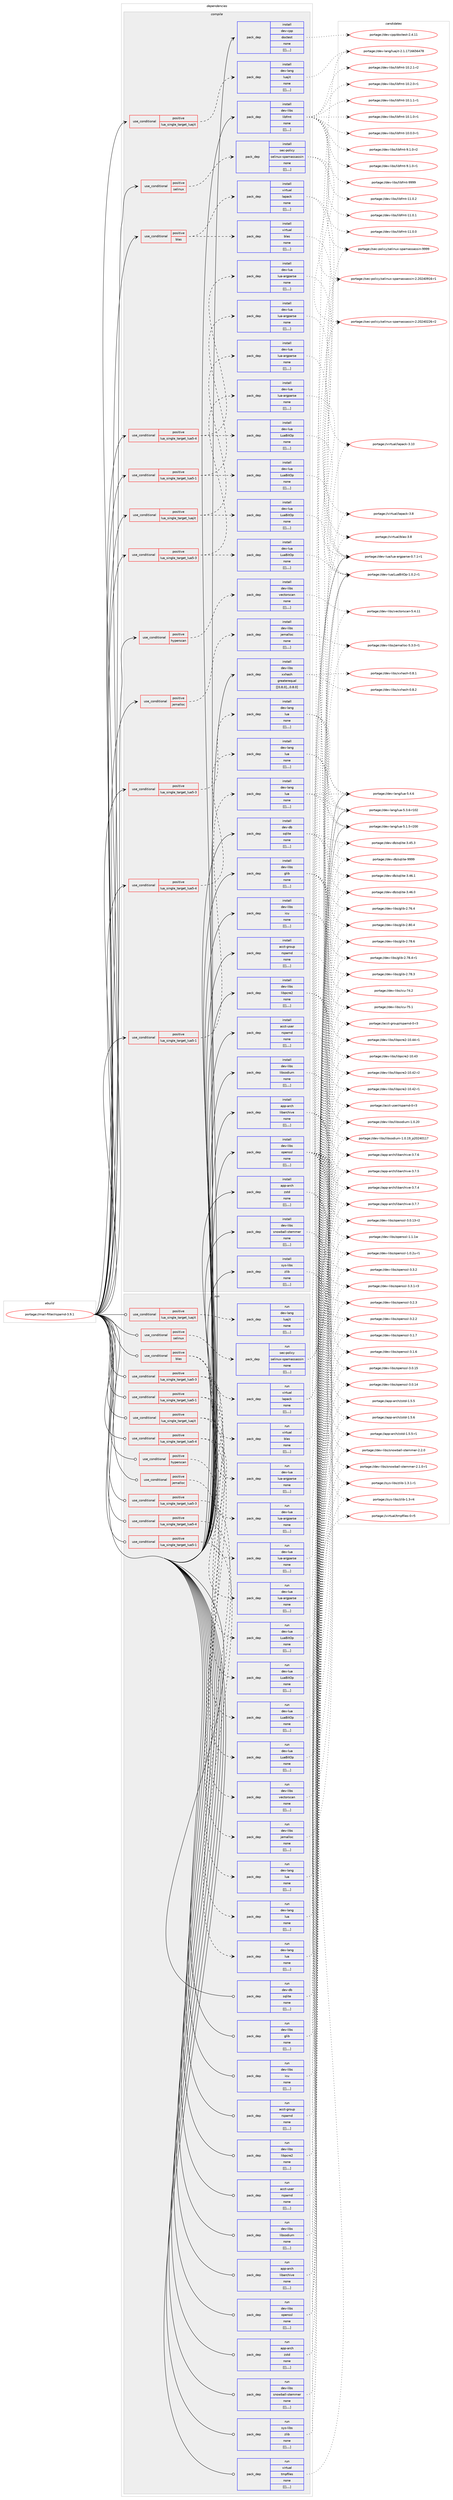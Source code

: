 digraph prolog {

# *************
# Graph options
# *************

newrank=true;
concentrate=true;
compound=true;
graph [rankdir=LR,fontname=Helvetica,fontsize=10,ranksep=1.5];#, ranksep=2.5, nodesep=0.2];
edge  [arrowhead=vee];
node  [fontname=Helvetica,fontsize=10];

# **********
# The ebuild
# **********

subgraph cluster_leftcol {
color=gray;
label=<<i>ebuild</i>>;
id [label="portage://mail-filter/rspamd-3.9.1", color=red, width=4, href="../mail-filter/rspamd-3.9.1.svg"];
}

# ****************
# The dependencies
# ****************

subgraph cluster_midcol {
color=gray;
label=<<i>dependencies</i>>;
subgraph cluster_compile {
fillcolor="#eeeeee";
style=filled;
label=<<i>compile</i>>;
subgraph cond75220 {
dependency298909 [label=<<TABLE BORDER="0" CELLBORDER="1" CELLSPACING="0" CELLPADDING="4"><TR><TD ROWSPAN="3" CELLPADDING="10">use_conditional</TD></TR><TR><TD>positive</TD></TR><TR><TD>blas</TD></TR></TABLE>>, shape=none, color=red];
subgraph pack221166 {
dependency298972 [label=<<TABLE BORDER="0" CELLBORDER="1" CELLSPACING="0" CELLPADDING="4" WIDTH="220"><TR><TD ROWSPAN="6" CELLPADDING="30">pack_dep</TD></TR><TR><TD WIDTH="110">install</TD></TR><TR><TD>virtual</TD></TR><TR><TD>blas</TD></TR><TR><TD>none</TD></TR><TR><TD>[[],,,,]</TD></TR></TABLE>>, shape=none, color=blue];
}
dependency298909:e -> dependency298972:w [weight=20,style="dashed",arrowhead="vee"];
subgraph pack221194 {
dependency299017 [label=<<TABLE BORDER="0" CELLBORDER="1" CELLSPACING="0" CELLPADDING="4" WIDTH="220"><TR><TD ROWSPAN="6" CELLPADDING="30">pack_dep</TD></TR><TR><TD WIDTH="110">install</TD></TR><TR><TD>virtual</TD></TR><TR><TD>lapack</TD></TR><TR><TD>none</TD></TR><TR><TD>[[],,,,]</TD></TR></TABLE>>, shape=none, color=blue];
}
dependency298909:e -> dependency299017:w [weight=20,style="dashed",arrowhead="vee"];
}
id:e -> dependency298909:w [weight=20,style="solid",arrowhead="vee"];
subgraph cond75259 {
dependency299039 [label=<<TABLE BORDER="0" CELLBORDER="1" CELLSPACING="0" CELLPADDING="4"><TR><TD ROWSPAN="3" CELLPADDING="10">use_conditional</TD></TR><TR><TD>positive</TD></TR><TR><TD>hyperscan</TD></TR></TABLE>>, shape=none, color=red];
subgraph pack221228 {
dependency299076 [label=<<TABLE BORDER="0" CELLBORDER="1" CELLSPACING="0" CELLPADDING="4" WIDTH="220"><TR><TD ROWSPAN="6" CELLPADDING="30">pack_dep</TD></TR><TR><TD WIDTH="110">install</TD></TR><TR><TD>dev-libs</TD></TR><TR><TD>vectorscan</TD></TR><TR><TD>none</TD></TR><TR><TD>[[],,,,]</TD></TR></TABLE>>, shape=none, color=blue];
}
dependency299039:e -> dependency299076:w [weight=20,style="dashed",arrowhead="vee"];
}
id:e -> dependency299039:w [weight=20,style="solid",arrowhead="vee"];
subgraph cond75283 {
dependency299142 [label=<<TABLE BORDER="0" CELLBORDER="1" CELLSPACING="0" CELLPADDING="4"><TR><TD ROWSPAN="3" CELLPADDING="10">use_conditional</TD></TR><TR><TD>positive</TD></TR><TR><TD>jemalloc</TD></TR></TABLE>>, shape=none, color=red];
subgraph pack221307 {
dependency299144 [label=<<TABLE BORDER="0" CELLBORDER="1" CELLSPACING="0" CELLPADDING="4" WIDTH="220"><TR><TD ROWSPAN="6" CELLPADDING="30">pack_dep</TD></TR><TR><TD WIDTH="110">install</TD></TR><TR><TD>dev-libs</TD></TR><TR><TD>jemalloc</TD></TR><TR><TD>none</TD></TR><TR><TD>[[],,,,]</TD></TR></TABLE>>, shape=none, color=blue];
}
dependency299142:e -> dependency299144:w [weight=20,style="dashed",arrowhead="vee"];
}
id:e -> dependency299142:w [weight=20,style="solid",arrowhead="vee"];
subgraph cond75288 {
dependency299147 [label=<<TABLE BORDER="0" CELLBORDER="1" CELLSPACING="0" CELLPADDING="4"><TR><TD ROWSPAN="3" CELLPADDING="10">use_conditional</TD></TR><TR><TD>positive</TD></TR><TR><TD>lua_single_target_lua5-1</TD></TR></TABLE>>, shape=none, color=red];
subgraph pack221327 {
dependency299167 [label=<<TABLE BORDER="0" CELLBORDER="1" CELLSPACING="0" CELLPADDING="4" WIDTH="220"><TR><TD ROWSPAN="6" CELLPADDING="30">pack_dep</TD></TR><TR><TD WIDTH="110">install</TD></TR><TR><TD>dev-lang</TD></TR><TR><TD>lua</TD></TR><TR><TD>none</TD></TR><TR><TD>[[],,,,]</TD></TR></TABLE>>, shape=none, color=blue];
}
dependency299147:e -> dependency299167:w [weight=20,style="dashed",arrowhead="vee"];
}
id:e -> dependency299147:w [weight=20,style="solid",arrowhead="vee"];
subgraph cond75295 {
dependency299171 [label=<<TABLE BORDER="0" CELLBORDER="1" CELLSPACING="0" CELLPADDING="4"><TR><TD ROWSPAN="3" CELLPADDING="10">use_conditional</TD></TR><TR><TD>positive</TD></TR><TR><TD>lua_single_target_lua5-1</TD></TR></TABLE>>, shape=none, color=red];
subgraph pack221342 {
dependency299271 [label=<<TABLE BORDER="0" CELLBORDER="1" CELLSPACING="0" CELLPADDING="4" WIDTH="220"><TR><TD ROWSPAN="6" CELLPADDING="30">pack_dep</TD></TR><TR><TD WIDTH="110">install</TD></TR><TR><TD>dev-lua</TD></TR><TR><TD>LuaBitOp</TD></TR><TR><TD>none</TD></TR><TR><TD>[[],,,,]</TD></TR></TABLE>>, shape=none, color=blue];
}
dependency299171:e -> dependency299271:w [weight=20,style="dashed",arrowhead="vee"];
subgraph pack221409 {
dependency299311 [label=<<TABLE BORDER="0" CELLBORDER="1" CELLSPACING="0" CELLPADDING="4" WIDTH="220"><TR><TD ROWSPAN="6" CELLPADDING="30">pack_dep</TD></TR><TR><TD WIDTH="110">install</TD></TR><TR><TD>dev-lua</TD></TR><TR><TD>lua-argparse</TD></TR><TR><TD>none</TD></TR><TR><TD>[[],,,,]</TD></TR></TABLE>>, shape=none, color=blue];
}
dependency299171:e -> dependency299311:w [weight=20,style="dashed",arrowhead="vee"];
}
id:e -> dependency299171:w [weight=20,style="solid",arrowhead="vee"];
subgraph cond75344 {
dependency299349 [label=<<TABLE BORDER="0" CELLBORDER="1" CELLSPACING="0" CELLPADDING="4"><TR><TD ROWSPAN="3" CELLPADDING="10">use_conditional</TD></TR><TR><TD>positive</TD></TR><TR><TD>lua_single_target_lua5-3</TD></TR></TABLE>>, shape=none, color=red];
subgraph pack221473 {
dependency299403 [label=<<TABLE BORDER="0" CELLBORDER="1" CELLSPACING="0" CELLPADDING="4" WIDTH="220"><TR><TD ROWSPAN="6" CELLPADDING="30">pack_dep</TD></TR><TR><TD WIDTH="110">install</TD></TR><TR><TD>dev-lang</TD></TR><TR><TD>lua</TD></TR><TR><TD>none</TD></TR><TR><TD>[[],,,,]</TD></TR></TABLE>>, shape=none, color=blue];
}
dependency299349:e -> dependency299403:w [weight=20,style="dashed",arrowhead="vee"];
}
id:e -> dependency299349:w [weight=20,style="solid",arrowhead="vee"];
subgraph cond75364 {
dependency299423 [label=<<TABLE BORDER="0" CELLBORDER="1" CELLSPACING="0" CELLPADDING="4"><TR><TD ROWSPAN="3" CELLPADDING="10">use_conditional</TD></TR><TR><TD>positive</TD></TR><TR><TD>lua_single_target_lua5-3</TD></TR></TABLE>>, shape=none, color=red];
subgraph pack221504 {
dependency299426 [label=<<TABLE BORDER="0" CELLBORDER="1" CELLSPACING="0" CELLPADDING="4" WIDTH="220"><TR><TD ROWSPAN="6" CELLPADDING="30">pack_dep</TD></TR><TR><TD WIDTH="110">install</TD></TR><TR><TD>dev-lua</TD></TR><TR><TD>LuaBitOp</TD></TR><TR><TD>none</TD></TR><TR><TD>[[],,,,]</TD></TR></TABLE>>, shape=none, color=blue];
}
dependency299423:e -> dependency299426:w [weight=20,style="dashed",arrowhead="vee"];
subgraph pack221507 {
dependency299429 [label=<<TABLE BORDER="0" CELLBORDER="1" CELLSPACING="0" CELLPADDING="4" WIDTH="220"><TR><TD ROWSPAN="6" CELLPADDING="30">pack_dep</TD></TR><TR><TD WIDTH="110">install</TD></TR><TR><TD>dev-lua</TD></TR><TR><TD>lua-argparse</TD></TR><TR><TD>none</TD></TR><TR><TD>[[],,,,]</TD></TR></TABLE>>, shape=none, color=blue];
}
dependency299423:e -> dependency299429:w [weight=20,style="dashed",arrowhead="vee"];
}
id:e -> dependency299423:w [weight=20,style="solid",arrowhead="vee"];
subgraph cond75381 {
dependency299484 [label=<<TABLE BORDER="0" CELLBORDER="1" CELLSPACING="0" CELLPADDING="4"><TR><TD ROWSPAN="3" CELLPADDING="10">use_conditional</TD></TR><TR><TD>positive</TD></TR><TR><TD>lua_single_target_lua5-4</TD></TR></TABLE>>, shape=none, color=red];
subgraph pack221547 {
dependency299516 [label=<<TABLE BORDER="0" CELLBORDER="1" CELLSPACING="0" CELLPADDING="4" WIDTH="220"><TR><TD ROWSPAN="6" CELLPADDING="30">pack_dep</TD></TR><TR><TD WIDTH="110">install</TD></TR><TR><TD>dev-lang</TD></TR><TR><TD>lua</TD></TR><TR><TD>none</TD></TR><TR><TD>[[],,,,]</TD></TR></TABLE>>, shape=none, color=blue];
}
dependency299484:e -> dependency299516:w [weight=20,style="dashed",arrowhead="vee"];
}
id:e -> dependency299484:w [weight=20,style="solid",arrowhead="vee"];
subgraph cond75394 {
dependency299523 [label=<<TABLE BORDER="0" CELLBORDER="1" CELLSPACING="0" CELLPADDING="4"><TR><TD ROWSPAN="3" CELLPADDING="10">use_conditional</TD></TR><TR><TD>positive</TD></TR><TR><TD>lua_single_target_lua5-4</TD></TR></TABLE>>, shape=none, color=red];
subgraph pack221573 {
dependency299526 [label=<<TABLE BORDER="0" CELLBORDER="1" CELLSPACING="0" CELLPADDING="4" WIDTH="220"><TR><TD ROWSPAN="6" CELLPADDING="30">pack_dep</TD></TR><TR><TD WIDTH="110">install</TD></TR><TR><TD>dev-lua</TD></TR><TR><TD>LuaBitOp</TD></TR><TR><TD>none</TD></TR><TR><TD>[[],,,,]</TD></TR></TABLE>>, shape=none, color=blue];
}
dependency299523:e -> dependency299526:w [weight=20,style="dashed",arrowhead="vee"];
subgraph pack221576 {
dependency299529 [label=<<TABLE BORDER="0" CELLBORDER="1" CELLSPACING="0" CELLPADDING="4" WIDTH="220"><TR><TD ROWSPAN="6" CELLPADDING="30">pack_dep</TD></TR><TR><TD WIDTH="110">install</TD></TR><TR><TD>dev-lua</TD></TR><TR><TD>lua-argparse</TD></TR><TR><TD>none</TD></TR><TR><TD>[[],,,,]</TD></TR></TABLE>>, shape=none, color=blue];
}
dependency299523:e -> dependency299529:w [weight=20,style="dashed",arrowhead="vee"];
}
id:e -> dependency299523:w [weight=20,style="solid",arrowhead="vee"];
subgraph cond75402 {
dependency299577 [label=<<TABLE BORDER="0" CELLBORDER="1" CELLSPACING="0" CELLPADDING="4"><TR><TD ROWSPAN="3" CELLPADDING="10">use_conditional</TD></TR><TR><TD>positive</TD></TR><TR><TD>lua_single_target_luajit</TD></TR></TABLE>>, shape=none, color=red];
subgraph pack221621 {
dependency299595 [label=<<TABLE BORDER="0" CELLBORDER="1" CELLSPACING="0" CELLPADDING="4" WIDTH="220"><TR><TD ROWSPAN="6" CELLPADDING="30">pack_dep</TD></TR><TR><TD WIDTH="110">install</TD></TR><TR><TD>dev-lang</TD></TR><TR><TD>luajit</TD></TR><TR><TD>none</TD></TR><TR><TD>[[],,,,]</TD></TR></TABLE>>, shape=none, color=blue];
}
dependency299577:e -> dependency299595:w [weight=20,style="dashed",arrowhead="vee"];
}
id:e -> dependency299577:w [weight=20,style="solid",arrowhead="vee"];
subgraph cond75412 {
dependency299609 [label=<<TABLE BORDER="0" CELLBORDER="1" CELLSPACING="0" CELLPADDING="4"><TR><TD ROWSPAN="3" CELLPADDING="10">use_conditional</TD></TR><TR><TD>positive</TD></TR><TR><TD>lua_single_target_luajit</TD></TR></TABLE>>, shape=none, color=red];
subgraph pack221646 {
dependency299674 [label=<<TABLE BORDER="0" CELLBORDER="1" CELLSPACING="0" CELLPADDING="4" WIDTH="220"><TR><TD ROWSPAN="6" CELLPADDING="30">pack_dep</TD></TR><TR><TD WIDTH="110">install</TD></TR><TR><TD>dev-lua</TD></TR><TR><TD>LuaBitOp</TD></TR><TR><TD>none</TD></TR><TR><TD>[[],,,,]</TD></TR></TABLE>>, shape=none, color=blue];
}
dependency299609:e -> dependency299674:w [weight=20,style="dashed",arrowhead="vee"];
subgraph pack221688 {
dependency299678 [label=<<TABLE BORDER="0" CELLBORDER="1" CELLSPACING="0" CELLPADDING="4" WIDTH="220"><TR><TD ROWSPAN="6" CELLPADDING="30">pack_dep</TD></TR><TR><TD WIDTH="110">install</TD></TR><TR><TD>dev-lua</TD></TR><TR><TD>lua-argparse</TD></TR><TR><TD>none</TD></TR><TR><TD>[[],,,,]</TD></TR></TABLE>>, shape=none, color=blue];
}
dependency299609:e -> dependency299678:w [weight=20,style="dashed",arrowhead="vee"];
}
id:e -> dependency299609:w [weight=20,style="solid",arrowhead="vee"];
subgraph cond75437 {
dependency299681 [label=<<TABLE BORDER="0" CELLBORDER="1" CELLSPACING="0" CELLPADDING="4"><TR><TD ROWSPAN="3" CELLPADDING="10">use_conditional</TD></TR><TR><TD>positive</TD></TR><TR><TD>selinux</TD></TR></TABLE>>, shape=none, color=red];
subgraph pack221691 {
dependency299711 [label=<<TABLE BORDER="0" CELLBORDER="1" CELLSPACING="0" CELLPADDING="4" WIDTH="220"><TR><TD ROWSPAN="6" CELLPADDING="30">pack_dep</TD></TR><TR><TD WIDTH="110">install</TD></TR><TR><TD>sec-policy</TD></TR><TR><TD>selinux-spamassassin</TD></TR><TR><TD>none</TD></TR><TR><TD>[[],,,,]</TD></TR></TABLE>>, shape=none, color=blue];
}
dependency299681:e -> dependency299711:w [weight=20,style="dashed",arrowhead="vee"];
}
id:e -> dependency299681:w [weight=20,style="solid",arrowhead="vee"];
subgraph pack221711 {
dependency299744 [label=<<TABLE BORDER="0" CELLBORDER="1" CELLSPACING="0" CELLPADDING="4" WIDTH="220"><TR><TD ROWSPAN="6" CELLPADDING="30">pack_dep</TD></TR><TR><TD WIDTH="110">install</TD></TR><TR><TD>acct-group</TD></TR><TR><TD>rspamd</TD></TR><TR><TD>none</TD></TR><TR><TD>[[],,,,]</TD></TR></TABLE>>, shape=none, color=blue];
}
id:e -> dependency299744:w [weight=20,style="solid",arrowhead="vee"];
subgraph pack221752 {
dependency299768 [label=<<TABLE BORDER="0" CELLBORDER="1" CELLSPACING="0" CELLPADDING="4" WIDTH="220"><TR><TD ROWSPAN="6" CELLPADDING="30">pack_dep</TD></TR><TR><TD WIDTH="110">install</TD></TR><TR><TD>acct-user</TD></TR><TR><TD>rspamd</TD></TR><TR><TD>none</TD></TR><TR><TD>[[],,,,]</TD></TR></TABLE>>, shape=none, color=blue];
}
id:e -> dependency299768:w [weight=20,style="solid",arrowhead="vee"];
subgraph pack221757 {
dependency299819 [label=<<TABLE BORDER="0" CELLBORDER="1" CELLSPACING="0" CELLPADDING="4" WIDTH="220"><TR><TD ROWSPAN="6" CELLPADDING="30">pack_dep</TD></TR><TR><TD WIDTH="110">install</TD></TR><TR><TD>app-arch</TD></TR><TR><TD>libarchive</TD></TR><TR><TD>none</TD></TR><TR><TD>[[],,,,]</TD></TR></TABLE>>, shape=none, color=blue];
}
id:e -> dependency299819:w [weight=20,style="solid",arrowhead="vee"];
subgraph pack221807 {
dependency299837 [label=<<TABLE BORDER="0" CELLBORDER="1" CELLSPACING="0" CELLPADDING="4" WIDTH="220"><TR><TD ROWSPAN="6" CELLPADDING="30">pack_dep</TD></TR><TR><TD WIDTH="110">install</TD></TR><TR><TD>app-arch</TD></TR><TR><TD>zstd</TD></TR><TR><TD>none</TD></TR><TR><TD>[[],,,,]</TD></TR></TABLE>>, shape=none, color=blue];
}
id:e -> dependency299837:w [weight=20,style="solid",arrowhead="vee"];
subgraph pack221818 {
dependency299852 [label=<<TABLE BORDER="0" CELLBORDER="1" CELLSPACING="0" CELLPADDING="4" WIDTH="220"><TR><TD ROWSPAN="6" CELLPADDING="30">pack_dep</TD></TR><TR><TD WIDTH="110">install</TD></TR><TR><TD>dev-cpp</TD></TR><TR><TD>doctest</TD></TR><TR><TD>none</TD></TR><TR><TD>[[],,,,]</TD></TR></TABLE>>, shape=none, color=blue];
}
id:e -> dependency299852:w [weight=20,style="solid",arrowhead="vee"];
subgraph pack221829 {
dependency299882 [label=<<TABLE BORDER="0" CELLBORDER="1" CELLSPACING="0" CELLPADDING="4" WIDTH="220"><TR><TD ROWSPAN="6" CELLPADDING="30">pack_dep</TD></TR><TR><TD WIDTH="110">install</TD></TR><TR><TD>dev-db</TD></TR><TR><TD>sqlite</TD></TR><TR><TD>none</TD></TR><TR><TD>[[],,,,]</TD></TR></TABLE>>, shape=none, color=blue];
}
id:e -> dependency299882:w [weight=20,style="solid",arrowhead="vee"];
subgraph pack221844 {
dependency299886 [label=<<TABLE BORDER="0" CELLBORDER="1" CELLSPACING="0" CELLPADDING="4" WIDTH="220"><TR><TD ROWSPAN="6" CELLPADDING="30">pack_dep</TD></TR><TR><TD WIDTH="110">install</TD></TR><TR><TD>dev-libs</TD></TR><TR><TD>glib</TD></TR><TR><TD>none</TD></TR><TR><TD>[[],,,,]</TD></TR></TABLE>>, shape=none, color=blue];
}
id:e -> dependency299886:w [weight=20,style="solid",arrowhead="vee"];
subgraph pack221856 {
dependency299903 [label=<<TABLE BORDER="0" CELLBORDER="1" CELLSPACING="0" CELLPADDING="4" WIDTH="220"><TR><TD ROWSPAN="6" CELLPADDING="30">pack_dep</TD></TR><TR><TD WIDTH="110">install</TD></TR><TR><TD>dev-libs</TD></TR><TR><TD>icu</TD></TR><TR><TD>none</TD></TR><TR><TD>[[],,,,]</TD></TR></TABLE>>, shape=none, color=blue];
}
id:e -> dependency299903:w [weight=20,style="solid",arrowhead="vee"];
subgraph pack221877 {
dependency299947 [label=<<TABLE BORDER="0" CELLBORDER="1" CELLSPACING="0" CELLPADDING="4" WIDTH="220"><TR><TD ROWSPAN="6" CELLPADDING="30">pack_dep</TD></TR><TR><TD WIDTH="110">install</TD></TR><TR><TD>dev-libs</TD></TR><TR><TD>libfmt</TD></TR><TR><TD>none</TD></TR><TR><TD>[[],,,,]</TD></TR></TABLE>>, shape=none, color=blue];
}
id:e -> dependency299947:w [weight=20,style="solid",arrowhead="vee"];
subgraph pack221889 {
dependency299965 [label=<<TABLE BORDER="0" CELLBORDER="1" CELLSPACING="0" CELLPADDING="4" WIDTH="220"><TR><TD ROWSPAN="6" CELLPADDING="30">pack_dep</TD></TR><TR><TD WIDTH="110">install</TD></TR><TR><TD>dev-libs</TD></TR><TR><TD>libpcre2</TD></TR><TR><TD>none</TD></TR><TR><TD>[[],,,,]</TD></TR></TABLE>>, shape=none, color=blue];
}
id:e -> dependency299965:w [weight=20,style="solid",arrowhead="vee"];
subgraph pack221906 {
dependency299988 [label=<<TABLE BORDER="0" CELLBORDER="1" CELLSPACING="0" CELLPADDING="4" WIDTH="220"><TR><TD ROWSPAN="6" CELLPADDING="30">pack_dep</TD></TR><TR><TD WIDTH="110">install</TD></TR><TR><TD>dev-libs</TD></TR><TR><TD>libsodium</TD></TR><TR><TD>none</TD></TR><TR><TD>[[],,,,]</TD></TR></TABLE>>, shape=none, color=blue];
}
id:e -> dependency299988:w [weight=20,style="solid",arrowhead="vee"];
subgraph pack221923 {
dependency299992 [label=<<TABLE BORDER="0" CELLBORDER="1" CELLSPACING="0" CELLPADDING="4" WIDTH="220"><TR><TD ROWSPAN="6" CELLPADDING="30">pack_dep</TD></TR><TR><TD WIDTH="110">install</TD></TR><TR><TD>dev-libs</TD></TR><TR><TD>openssl</TD></TR><TR><TD>none</TD></TR><TR><TD>[[],,,,]</TD></TR></TABLE>>, shape=none, color=blue];
}
id:e -> dependency299992:w [weight=20,style="solid",arrowhead="vee"];
subgraph pack221936 {
dependency300024 [label=<<TABLE BORDER="0" CELLBORDER="1" CELLSPACING="0" CELLPADDING="4" WIDTH="220"><TR><TD ROWSPAN="6" CELLPADDING="30">pack_dep</TD></TR><TR><TD WIDTH="110">install</TD></TR><TR><TD>dev-libs</TD></TR><TR><TD>snowball-stemmer</TD></TR><TR><TD>none</TD></TR><TR><TD>[[],,,,]</TD></TR></TABLE>>, shape=none, color=blue];
}
id:e -> dependency300024:w [weight=20,style="solid",arrowhead="vee"];
subgraph pack221963 {
dependency300052 [label=<<TABLE BORDER="0" CELLBORDER="1" CELLSPACING="0" CELLPADDING="4" WIDTH="220"><TR><TD ROWSPAN="6" CELLPADDING="30">pack_dep</TD></TR><TR><TD WIDTH="110">install</TD></TR><TR><TD>dev-libs</TD></TR><TR><TD>xxhash</TD></TR><TR><TD>greaterequal</TD></TR><TR><TD>[[0,8,0],,,0.8.0]</TD></TR></TABLE>>, shape=none, color=blue];
}
id:e -> dependency300052:w [weight=20,style="solid",arrowhead="vee"];
subgraph pack221977 {
dependency300061 [label=<<TABLE BORDER="0" CELLBORDER="1" CELLSPACING="0" CELLPADDING="4" WIDTH="220"><TR><TD ROWSPAN="6" CELLPADDING="30">pack_dep</TD></TR><TR><TD WIDTH="110">install</TD></TR><TR><TD>sys-libs</TD></TR><TR><TD>zlib</TD></TR><TR><TD>none</TD></TR><TR><TD>[[],,,,]</TD></TR></TABLE>>, shape=none, color=blue];
}
id:e -> dependency300061:w [weight=20,style="solid",arrowhead="vee"];
}
subgraph cluster_compileandrun {
fillcolor="#eeeeee";
style=filled;
label=<<i>compile and run</i>>;
}
subgraph cluster_run {
fillcolor="#eeeeee";
style=filled;
label=<<i>run</i>>;
subgraph cond75530 {
dependency300110 [label=<<TABLE BORDER="0" CELLBORDER="1" CELLSPACING="0" CELLPADDING="4"><TR><TD ROWSPAN="3" CELLPADDING="10">use_conditional</TD></TR><TR><TD>positive</TD></TR><TR><TD>blas</TD></TR></TABLE>>, shape=none, color=red];
subgraph pack222016 {
dependency300126 [label=<<TABLE BORDER="0" CELLBORDER="1" CELLSPACING="0" CELLPADDING="4" WIDTH="220"><TR><TD ROWSPAN="6" CELLPADDING="30">pack_dep</TD></TR><TR><TD WIDTH="110">run</TD></TR><TR><TD>virtual</TD></TR><TR><TD>blas</TD></TR><TR><TD>none</TD></TR><TR><TD>[[],,,,]</TD></TR></TABLE>>, shape=none, color=blue];
}
dependency300110:e -> dependency300126:w [weight=20,style="dashed",arrowhead="vee"];
subgraph pack222045 {
dependency300177 [label=<<TABLE BORDER="0" CELLBORDER="1" CELLSPACING="0" CELLPADDING="4" WIDTH="220"><TR><TD ROWSPAN="6" CELLPADDING="30">pack_dep</TD></TR><TR><TD WIDTH="110">run</TD></TR><TR><TD>virtual</TD></TR><TR><TD>lapack</TD></TR><TR><TD>none</TD></TR><TR><TD>[[],,,,]</TD></TR></TABLE>>, shape=none, color=blue];
}
dependency300110:e -> dependency300177:w [weight=20,style="dashed",arrowhead="vee"];
}
id:e -> dependency300110:w [weight=20,style="solid",arrowhead="odot"];
subgraph cond75555 {
dependency300185 [label=<<TABLE BORDER="0" CELLBORDER="1" CELLSPACING="0" CELLPADDING="4"><TR><TD ROWSPAN="3" CELLPADDING="10">use_conditional</TD></TR><TR><TD>positive</TD></TR><TR><TD>hyperscan</TD></TR></TABLE>>, shape=none, color=red];
subgraph pack222059 {
dependency300211 [label=<<TABLE BORDER="0" CELLBORDER="1" CELLSPACING="0" CELLPADDING="4" WIDTH="220"><TR><TD ROWSPAN="6" CELLPADDING="30">pack_dep</TD></TR><TR><TD WIDTH="110">run</TD></TR><TR><TD>dev-libs</TD></TR><TR><TD>vectorscan</TD></TR><TR><TD>none</TD></TR><TR><TD>[[],,,,]</TD></TR></TABLE>>, shape=none, color=blue];
}
dependency300185:e -> dependency300211:w [weight=20,style="dashed",arrowhead="vee"];
}
id:e -> dependency300185:w [weight=20,style="solid",arrowhead="odot"];
subgraph cond75575 {
dependency300276 [label=<<TABLE BORDER="0" CELLBORDER="1" CELLSPACING="0" CELLPADDING="4"><TR><TD ROWSPAN="3" CELLPADDING="10">use_conditional</TD></TR><TR><TD>positive</TD></TR><TR><TD>jemalloc</TD></TR></TABLE>>, shape=none, color=red];
subgraph pack222124 {
dependency300294 [label=<<TABLE BORDER="0" CELLBORDER="1" CELLSPACING="0" CELLPADDING="4" WIDTH="220"><TR><TD ROWSPAN="6" CELLPADDING="30">pack_dep</TD></TR><TR><TD WIDTH="110">run</TD></TR><TR><TD>dev-libs</TD></TR><TR><TD>jemalloc</TD></TR><TR><TD>none</TD></TR><TR><TD>[[],,,,]</TD></TR></TABLE>>, shape=none, color=blue];
}
dependency300276:e -> dependency300294:w [weight=20,style="dashed",arrowhead="vee"];
}
id:e -> dependency300276:w [weight=20,style="solid",arrowhead="odot"];
subgraph cond75603 {
dependency300334 [label=<<TABLE BORDER="0" CELLBORDER="1" CELLSPACING="0" CELLPADDING="4"><TR><TD ROWSPAN="3" CELLPADDING="10">use_conditional</TD></TR><TR><TD>positive</TD></TR><TR><TD>lua_single_target_lua5-1</TD></TR></TABLE>>, shape=none, color=red];
subgraph pack222167 {
dependency300335 [label=<<TABLE BORDER="0" CELLBORDER="1" CELLSPACING="0" CELLPADDING="4" WIDTH="220"><TR><TD ROWSPAN="6" CELLPADDING="30">pack_dep</TD></TR><TR><TD WIDTH="110">run</TD></TR><TR><TD>dev-lang</TD></TR><TR><TD>lua</TD></TR><TR><TD>none</TD></TR><TR><TD>[[],,,,]</TD></TR></TABLE>>, shape=none, color=blue];
}
dependency300334:e -> dependency300335:w [weight=20,style="dashed",arrowhead="vee"];
}
id:e -> dependency300334:w [weight=20,style="solid",arrowhead="odot"];
subgraph cond75611 {
dependency300363 [label=<<TABLE BORDER="0" CELLBORDER="1" CELLSPACING="0" CELLPADDING="4"><TR><TD ROWSPAN="3" CELLPADDING="10">use_conditional</TD></TR><TR><TD>positive</TD></TR><TR><TD>lua_single_target_lua5-1</TD></TR></TABLE>>, shape=none, color=red];
subgraph pack222208 {
dependency300417 [label=<<TABLE BORDER="0" CELLBORDER="1" CELLSPACING="0" CELLPADDING="4" WIDTH="220"><TR><TD ROWSPAN="6" CELLPADDING="30">pack_dep</TD></TR><TR><TD WIDTH="110">run</TD></TR><TR><TD>dev-lua</TD></TR><TR><TD>LuaBitOp</TD></TR><TR><TD>none</TD></TR><TR><TD>[[],,,,]</TD></TR></TABLE>>, shape=none, color=blue];
}
dependency300363:e -> dependency300417:w [weight=20,style="dashed",arrowhead="vee"];
subgraph pack222273 {
dependency300488 [label=<<TABLE BORDER="0" CELLBORDER="1" CELLSPACING="0" CELLPADDING="4" WIDTH="220"><TR><TD ROWSPAN="6" CELLPADDING="30">pack_dep</TD></TR><TR><TD WIDTH="110">run</TD></TR><TR><TD>dev-lua</TD></TR><TR><TD>lua-argparse</TD></TR><TR><TD>none</TD></TR><TR><TD>[[],,,,]</TD></TR></TABLE>>, shape=none, color=blue];
}
dependency300363:e -> dependency300488:w [weight=20,style="dashed",arrowhead="vee"];
}
id:e -> dependency300363:w [weight=20,style="solid",arrowhead="odot"];
subgraph cond75661 {
dependency300510 [label=<<TABLE BORDER="0" CELLBORDER="1" CELLSPACING="0" CELLPADDING="4"><TR><TD ROWSPAN="3" CELLPADDING="10">use_conditional</TD></TR><TR><TD>positive</TD></TR><TR><TD>lua_single_target_lua5-3</TD></TR></TABLE>>, shape=none, color=red];
subgraph pack222300 {
dependency300552 [label=<<TABLE BORDER="0" CELLBORDER="1" CELLSPACING="0" CELLPADDING="4" WIDTH="220"><TR><TD ROWSPAN="6" CELLPADDING="30">pack_dep</TD></TR><TR><TD WIDTH="110">run</TD></TR><TR><TD>dev-lang</TD></TR><TR><TD>lua</TD></TR><TR><TD>none</TD></TR><TR><TD>[[],,,,]</TD></TR></TABLE>>, shape=none, color=blue];
}
dependency300510:e -> dependency300552:w [weight=20,style="dashed",arrowhead="vee"];
}
id:e -> dependency300510:w [weight=20,style="solid",arrowhead="odot"];
subgraph cond75675 {
dependency300576 [label=<<TABLE BORDER="0" CELLBORDER="1" CELLSPACING="0" CELLPADDING="4"><TR><TD ROWSPAN="3" CELLPADDING="10">use_conditional</TD></TR><TR><TD>positive</TD></TR><TR><TD>lua_single_target_lua5-3</TD></TR></TABLE>>, shape=none, color=red];
subgraph pack222343 {
dependency300596 [label=<<TABLE BORDER="0" CELLBORDER="1" CELLSPACING="0" CELLPADDING="4" WIDTH="220"><TR><TD ROWSPAN="6" CELLPADDING="30">pack_dep</TD></TR><TR><TD WIDTH="110">run</TD></TR><TR><TD>dev-lua</TD></TR><TR><TD>LuaBitOp</TD></TR><TR><TD>none</TD></TR><TR><TD>[[],,,,]</TD></TR></TABLE>>, shape=none, color=blue];
}
dependency300576:e -> dependency300596:w [weight=20,style="dashed",arrowhead="vee"];
subgraph pack222360 {
dependency300639 [label=<<TABLE BORDER="0" CELLBORDER="1" CELLSPACING="0" CELLPADDING="4" WIDTH="220"><TR><TD ROWSPAN="6" CELLPADDING="30">pack_dep</TD></TR><TR><TD WIDTH="110">run</TD></TR><TR><TD>dev-lua</TD></TR><TR><TD>lua-argparse</TD></TR><TR><TD>none</TD></TR><TR><TD>[[],,,,]</TD></TR></TABLE>>, shape=none, color=blue];
}
dependency300576:e -> dependency300639:w [weight=20,style="dashed",arrowhead="vee"];
}
id:e -> dependency300576:w [weight=20,style="solid",arrowhead="odot"];
subgraph cond75697 {
dependency300660 [label=<<TABLE BORDER="0" CELLBORDER="1" CELLSPACING="0" CELLPADDING="4"><TR><TD ROWSPAN="3" CELLPADDING="10">use_conditional</TD></TR><TR><TD>positive</TD></TR><TR><TD>lua_single_target_lua5-4</TD></TR></TABLE>>, shape=none, color=red];
subgraph pack222392 {
dependency300664 [label=<<TABLE BORDER="0" CELLBORDER="1" CELLSPACING="0" CELLPADDING="4" WIDTH="220"><TR><TD ROWSPAN="6" CELLPADDING="30">pack_dep</TD></TR><TR><TD WIDTH="110">run</TD></TR><TR><TD>dev-lang</TD></TR><TR><TD>lua</TD></TR><TR><TD>none</TD></TR><TR><TD>[[],,,,]</TD></TR></TABLE>>, shape=none, color=blue];
}
dependency300660:e -> dependency300664:w [weight=20,style="dashed",arrowhead="vee"];
}
id:e -> dependency300660:w [weight=20,style="solid",arrowhead="odot"];
subgraph cond75706 {
dependency300669 [label=<<TABLE BORDER="0" CELLBORDER="1" CELLSPACING="0" CELLPADDING="4"><TR><TD ROWSPAN="3" CELLPADDING="10">use_conditional</TD></TR><TR><TD>positive</TD></TR><TR><TD>lua_single_target_lua5-4</TD></TR></TABLE>>, shape=none, color=red];
subgraph pack222433 {
dependency300714 [label=<<TABLE BORDER="0" CELLBORDER="1" CELLSPACING="0" CELLPADDING="4" WIDTH="220"><TR><TD ROWSPAN="6" CELLPADDING="30">pack_dep</TD></TR><TR><TD WIDTH="110">run</TD></TR><TR><TD>dev-lua</TD></TR><TR><TD>LuaBitOp</TD></TR><TR><TD>none</TD></TR><TR><TD>[[],,,,]</TD></TR></TABLE>>, shape=none, color=blue];
}
dependency300669:e -> dependency300714:w [weight=20,style="dashed",arrowhead="vee"];
subgraph pack222436 {
dependency300720 [label=<<TABLE BORDER="0" CELLBORDER="1" CELLSPACING="0" CELLPADDING="4" WIDTH="220"><TR><TD ROWSPAN="6" CELLPADDING="30">pack_dep</TD></TR><TR><TD WIDTH="110">run</TD></TR><TR><TD>dev-lua</TD></TR><TR><TD>lua-argparse</TD></TR><TR><TD>none</TD></TR><TR><TD>[[],,,,]</TD></TR></TABLE>>, shape=none, color=blue];
}
dependency300669:e -> dependency300720:w [weight=20,style="dashed",arrowhead="vee"];
}
id:e -> dependency300669:w [weight=20,style="solid",arrowhead="odot"];
subgraph cond75714 {
dependency300742 [label=<<TABLE BORDER="0" CELLBORDER="1" CELLSPACING="0" CELLPADDING="4"><TR><TD ROWSPAN="3" CELLPADDING="10">use_conditional</TD></TR><TR><TD>positive</TD></TR><TR><TD>lua_single_target_luajit</TD></TR></TABLE>>, shape=none, color=red];
subgraph pack222473 {
dependency300833 [label=<<TABLE BORDER="0" CELLBORDER="1" CELLSPACING="0" CELLPADDING="4" WIDTH="220"><TR><TD ROWSPAN="6" CELLPADDING="30">pack_dep</TD></TR><TR><TD WIDTH="110">run</TD></TR><TR><TD>dev-lang</TD></TR><TR><TD>luajit</TD></TR><TR><TD>none</TD></TR><TR><TD>[[],,,,]</TD></TR></TABLE>>, shape=none, color=blue];
}
dependency300742:e -> dependency300833:w [weight=20,style="dashed",arrowhead="vee"];
}
id:e -> dependency300742:w [weight=20,style="solid",arrowhead="odot"];
subgraph cond75748 {
dependency300887 [label=<<TABLE BORDER="0" CELLBORDER="1" CELLSPACING="0" CELLPADDING="4"><TR><TD ROWSPAN="3" CELLPADDING="10">use_conditional</TD></TR><TR><TD>positive</TD></TR><TR><TD>lua_single_target_luajit</TD></TR></TABLE>>, shape=none, color=red];
subgraph pack222572 {
dependency300921 [label=<<TABLE BORDER="0" CELLBORDER="1" CELLSPACING="0" CELLPADDING="4" WIDTH="220"><TR><TD ROWSPAN="6" CELLPADDING="30">pack_dep</TD></TR><TR><TD WIDTH="110">run</TD></TR><TR><TD>dev-lua</TD></TR><TR><TD>LuaBitOp</TD></TR><TR><TD>none</TD></TR><TR><TD>[[],,,,]</TD></TR></TABLE>>, shape=none, color=blue];
}
dependency300887:e -> dependency300921:w [weight=20,style="dashed",arrowhead="vee"];
subgraph pack222669 {
dependency301053 [label=<<TABLE BORDER="0" CELLBORDER="1" CELLSPACING="0" CELLPADDING="4" WIDTH="220"><TR><TD ROWSPAN="6" CELLPADDING="30">pack_dep</TD></TR><TR><TD WIDTH="110">run</TD></TR><TR><TD>dev-lua</TD></TR><TR><TD>lua-argparse</TD></TR><TR><TD>none</TD></TR><TR><TD>[[],,,,]</TD></TR></TABLE>>, shape=none, color=blue];
}
dependency300887:e -> dependency301053:w [weight=20,style="dashed",arrowhead="vee"];
}
id:e -> dependency300887:w [weight=20,style="solid",arrowhead="odot"];
subgraph cond75833 {
dependency301165 [label=<<TABLE BORDER="0" CELLBORDER="1" CELLSPACING="0" CELLPADDING="4"><TR><TD ROWSPAN="3" CELLPADDING="10">use_conditional</TD></TR><TR><TD>positive</TD></TR><TR><TD>selinux</TD></TR></TABLE>>, shape=none, color=red];
subgraph pack222751 {
dependency301210 [label=<<TABLE BORDER="0" CELLBORDER="1" CELLSPACING="0" CELLPADDING="4" WIDTH="220"><TR><TD ROWSPAN="6" CELLPADDING="30">pack_dep</TD></TR><TR><TD WIDTH="110">run</TD></TR><TR><TD>sec-policy</TD></TR><TR><TD>selinux-spamassassin</TD></TR><TR><TD>none</TD></TR><TR><TD>[[],,,,]</TD></TR></TABLE>>, shape=none, color=blue];
}
dependency301165:e -> dependency301210:w [weight=20,style="dashed",arrowhead="vee"];
}
id:e -> dependency301165:w [weight=20,style="solid",arrowhead="odot"];
subgraph pack222794 {
dependency301264 [label=<<TABLE BORDER="0" CELLBORDER="1" CELLSPACING="0" CELLPADDING="4" WIDTH="220"><TR><TD ROWSPAN="6" CELLPADDING="30">pack_dep</TD></TR><TR><TD WIDTH="110">run</TD></TR><TR><TD>acct-group</TD></TR><TR><TD>rspamd</TD></TR><TR><TD>none</TD></TR><TR><TD>[[],,,,]</TD></TR></TABLE>>, shape=none, color=blue];
}
id:e -> dependency301264:w [weight=20,style="solid",arrowhead="odot"];
subgraph pack222862 {
dependency301314 [label=<<TABLE BORDER="0" CELLBORDER="1" CELLSPACING="0" CELLPADDING="4" WIDTH="220"><TR><TD ROWSPAN="6" CELLPADDING="30">pack_dep</TD></TR><TR><TD WIDTH="110">run</TD></TR><TR><TD>acct-user</TD></TR><TR><TD>rspamd</TD></TR><TR><TD>none</TD></TR><TR><TD>[[],,,,]</TD></TR></TABLE>>, shape=none, color=blue];
}
id:e -> dependency301314:w [weight=20,style="solid",arrowhead="odot"];
subgraph pack222881 {
dependency301426 [label=<<TABLE BORDER="0" CELLBORDER="1" CELLSPACING="0" CELLPADDING="4" WIDTH="220"><TR><TD ROWSPAN="6" CELLPADDING="30">pack_dep</TD></TR><TR><TD WIDTH="110">run</TD></TR><TR><TD>app-arch</TD></TR><TR><TD>libarchive</TD></TR><TR><TD>none</TD></TR><TR><TD>[[],,,,]</TD></TR></TABLE>>, shape=none, color=blue];
}
id:e -> dependency301426:w [weight=20,style="solid",arrowhead="odot"];
subgraph pack222942 {
dependency301542 [label=<<TABLE BORDER="0" CELLBORDER="1" CELLSPACING="0" CELLPADDING="4" WIDTH="220"><TR><TD ROWSPAN="6" CELLPADDING="30">pack_dep</TD></TR><TR><TD WIDTH="110">run</TD></TR><TR><TD>app-arch</TD></TR><TR><TD>zstd</TD></TR><TR><TD>none</TD></TR><TR><TD>[[],,,,]</TD></TR></TABLE>>, shape=none, color=blue];
}
id:e -> dependency301542:w [weight=20,style="solid",arrowhead="odot"];
subgraph pack223027 {
dependency301572 [label=<<TABLE BORDER="0" CELLBORDER="1" CELLSPACING="0" CELLPADDING="4" WIDTH="220"><TR><TD ROWSPAN="6" CELLPADDING="30">pack_dep</TD></TR><TR><TD WIDTH="110">run</TD></TR><TR><TD>dev-db</TD></TR><TR><TD>sqlite</TD></TR><TR><TD>none</TD></TR><TR><TD>[[],,,,]</TD></TR></TABLE>>, shape=none, color=blue];
}
id:e -> dependency301572:w [weight=20,style="solid",arrowhead="odot"];
subgraph pack223059 {
dependency301602 [label=<<TABLE BORDER="0" CELLBORDER="1" CELLSPACING="0" CELLPADDING="4" WIDTH="220"><TR><TD ROWSPAN="6" CELLPADDING="30">pack_dep</TD></TR><TR><TD WIDTH="110">run</TD></TR><TR><TD>dev-libs</TD></TR><TR><TD>glib</TD></TR><TR><TD>none</TD></TR><TR><TD>[[],,,,]</TD></TR></TABLE>>, shape=none, color=blue];
}
id:e -> dependency301602:w [weight=20,style="solid",arrowhead="odot"];
subgraph pack223070 {
dependency301610 [label=<<TABLE BORDER="0" CELLBORDER="1" CELLSPACING="0" CELLPADDING="4" WIDTH="220"><TR><TD ROWSPAN="6" CELLPADDING="30">pack_dep</TD></TR><TR><TD WIDTH="110">run</TD></TR><TR><TD>dev-libs</TD></TR><TR><TD>icu</TD></TR><TR><TD>none</TD></TR><TR><TD>[[],,,,]</TD></TR></TABLE>>, shape=none, color=blue];
}
id:e -> dependency301610:w [weight=20,style="solid",arrowhead="odot"];
subgraph pack223074 {
dependency301660 [label=<<TABLE BORDER="0" CELLBORDER="1" CELLSPACING="0" CELLPADDING="4" WIDTH="220"><TR><TD ROWSPAN="6" CELLPADDING="30">pack_dep</TD></TR><TR><TD WIDTH="110">run</TD></TR><TR><TD>dev-libs</TD></TR><TR><TD>libpcre2</TD></TR><TR><TD>none</TD></TR><TR><TD>[[],,,,]</TD></TR></TABLE>>, shape=none, color=blue];
}
id:e -> dependency301660:w [weight=20,style="solid",arrowhead="odot"];
subgraph pack223140 {
dependency301714 [label=<<TABLE BORDER="0" CELLBORDER="1" CELLSPACING="0" CELLPADDING="4" WIDTH="220"><TR><TD ROWSPAN="6" CELLPADDING="30">pack_dep</TD></TR><TR><TD WIDTH="110">run</TD></TR><TR><TD>dev-libs</TD></TR><TR><TD>libsodium</TD></TR><TR><TD>none</TD></TR><TR><TD>[[],,,,]</TD></TR></TABLE>>, shape=none, color=blue];
}
id:e -> dependency301714:w [weight=20,style="solid",arrowhead="odot"];
subgraph pack223177 {
dependency301802 [label=<<TABLE BORDER="0" CELLBORDER="1" CELLSPACING="0" CELLPADDING="4" WIDTH="220"><TR><TD ROWSPAN="6" CELLPADDING="30">pack_dep</TD></TR><TR><TD WIDTH="110">run</TD></TR><TR><TD>dev-libs</TD></TR><TR><TD>openssl</TD></TR><TR><TD>none</TD></TR><TR><TD>[[],,,,]</TD></TR></TABLE>>, shape=none, color=blue];
}
id:e -> dependency301802:w [weight=20,style="solid",arrowhead="odot"];
subgraph pack223298 {
dependency301929 [label=<<TABLE BORDER="0" CELLBORDER="1" CELLSPACING="0" CELLPADDING="4" WIDTH="220"><TR><TD ROWSPAN="6" CELLPADDING="30">pack_dep</TD></TR><TR><TD WIDTH="110">run</TD></TR><TR><TD>dev-libs</TD></TR><TR><TD>snowball-stemmer</TD></TR><TR><TD>none</TD></TR><TR><TD>[[],,,,]</TD></TR></TABLE>>, shape=none, color=blue];
}
id:e -> dependency301929:w [weight=20,style="solid",arrowhead="odot"];
subgraph pack223317 {
dependency301975 [label=<<TABLE BORDER="0" CELLBORDER="1" CELLSPACING="0" CELLPADDING="4" WIDTH="220"><TR><TD ROWSPAN="6" CELLPADDING="30">pack_dep</TD></TR><TR><TD WIDTH="110">run</TD></TR><TR><TD>sys-libs</TD></TR><TR><TD>zlib</TD></TR><TR><TD>none</TD></TR><TR><TD>[[],,,,]</TD></TR></TABLE>>, shape=none, color=blue];
}
id:e -> dependency301975:w [weight=20,style="solid",arrowhead="odot"];
subgraph pack223338 {
dependency302005 [label=<<TABLE BORDER="0" CELLBORDER="1" CELLSPACING="0" CELLPADDING="4" WIDTH="220"><TR><TD ROWSPAN="6" CELLPADDING="30">pack_dep</TD></TR><TR><TD WIDTH="110">run</TD></TR><TR><TD>virtual</TD></TR><TR><TD>tmpfiles</TD></TR><TR><TD>none</TD></TR><TR><TD>[[],,,,]</TD></TR></TABLE>>, shape=none, color=blue];
}
id:e -> dependency302005:w [weight=20,style="solid",arrowhead="odot"];
}
}

# **************
# The candidates
# **************

subgraph cluster_choices {
rank=same;
color=gray;
label=<<i>candidates</i>>;

subgraph choice221205 {
color=black;
nodesep=1;
choice1181051141161179710847981089711545514656 [label="portage://virtual/blas-3.8", color=red, width=4,href="../virtual/blas-3.8.svg"];
dependency298972:e -> choice1181051141161179710847981089711545514656:w [style=dotted,weight="100"];
}
subgraph choice221206 {
color=black;
nodesep=1;
choice11810511411611797108471089711297991074551464948 [label="portage://virtual/lapack-3.10", color=red, width=4,href="../virtual/lapack-3.10.svg"];
choice118105114116117971084710897112979910745514656 [label="portage://virtual/lapack-3.8", color=red, width=4,href="../virtual/lapack-3.8.svg"];
dependency299017:e -> choice11810511411611797108471089711297991074551464948:w [style=dotted,weight="100"];
dependency299017:e -> choice118105114116117971084710897112979910745514656:w [style=dotted,weight="100"];
}
subgraph choice221210 {
color=black;
nodesep=1;
choice10010111845108105981154711810199116111114115999711045534652464949 [label="portage://dev-libs/vectorscan-5.4.11", color=red, width=4,href="../dev-libs/vectorscan-5.4.11.svg"];
dependency299076:e -> choice10010111845108105981154711810199116111114115999711045534652464949:w [style=dotted,weight="100"];
}
subgraph choice221212 {
color=black;
nodesep=1;
choice10010111845108105981154710610110997108108111994553465146484511449 [label="portage://dev-libs/jemalloc-5.3.0-r1", color=red, width=4,href="../dev-libs/jemalloc-5.3.0-r1.svg"];
dependency299144:e -> choice10010111845108105981154710610110997108108111994553465146484511449:w [style=dotted,weight="100"];
}
subgraph choice221228 {
color=black;
nodesep=1;
choice10010111845108971101034710811797455346524654 [label="portage://dev-lang/lua-5.4.6", color=red, width=4,href="../dev-lang/lua-5.4.6.svg"];
choice1001011184510897110103471081179745534651465445114494850 [label="portage://dev-lang/lua-5.3.6-r102", color=red, width=4,href="../dev-lang/lua-5.3.6-r102.svg"];
choice1001011184510897110103471081179745534649465345114504848 [label="portage://dev-lang/lua-5.1.5-r200", color=red, width=4,href="../dev-lang/lua-5.1.5-r200.svg"];
dependency299167:e -> choice10010111845108971101034710811797455346524654:w [style=dotted,weight="100"];
dependency299167:e -> choice1001011184510897110103471081179745534651465445114494850:w [style=dotted,weight="100"];
dependency299167:e -> choice1001011184510897110103471081179745534649465345114504848:w [style=dotted,weight="100"];
}
subgraph choice221231 {
color=black;
nodesep=1;
choice100101118451081179747761179766105116791124549464846504511449 [label="portage://dev-lua/LuaBitOp-1.0.2-r1", color=red, width=4,href="../dev-lua/LuaBitOp-1.0.2-r1.svg"];
dependency299271:e -> choice100101118451081179747761179766105116791124549464846504511449:w [style=dotted,weight="100"];
}
subgraph choice221247 {
color=black;
nodesep=1;
choice100101118451081179747108117974597114103112971141151014548465546494511449 [label="portage://dev-lua/lua-argparse-0.7.1-r1", color=red, width=4,href="../dev-lua/lua-argparse-0.7.1-r1.svg"];
dependency299311:e -> choice100101118451081179747108117974597114103112971141151014548465546494511449:w [style=dotted,weight="100"];
}
subgraph choice221283 {
color=black;
nodesep=1;
choice10010111845108971101034710811797455346524654 [label="portage://dev-lang/lua-5.4.6", color=red, width=4,href="../dev-lang/lua-5.4.6.svg"];
choice1001011184510897110103471081179745534651465445114494850 [label="portage://dev-lang/lua-5.3.6-r102", color=red, width=4,href="../dev-lang/lua-5.3.6-r102.svg"];
choice1001011184510897110103471081179745534649465345114504848 [label="portage://dev-lang/lua-5.1.5-r200", color=red, width=4,href="../dev-lang/lua-5.1.5-r200.svg"];
dependency299403:e -> choice10010111845108971101034710811797455346524654:w [style=dotted,weight="100"];
dependency299403:e -> choice1001011184510897110103471081179745534651465445114494850:w [style=dotted,weight="100"];
dependency299403:e -> choice1001011184510897110103471081179745534649465345114504848:w [style=dotted,weight="100"];
}
subgraph choice221285 {
color=black;
nodesep=1;
choice100101118451081179747761179766105116791124549464846504511449 [label="portage://dev-lua/LuaBitOp-1.0.2-r1", color=red, width=4,href="../dev-lua/LuaBitOp-1.0.2-r1.svg"];
dependency299426:e -> choice100101118451081179747761179766105116791124549464846504511449:w [style=dotted,weight="100"];
}
subgraph choice221292 {
color=black;
nodesep=1;
choice100101118451081179747108117974597114103112971141151014548465546494511449 [label="portage://dev-lua/lua-argparse-0.7.1-r1", color=red, width=4,href="../dev-lua/lua-argparse-0.7.1-r1.svg"];
dependency299429:e -> choice100101118451081179747108117974597114103112971141151014548465546494511449:w [style=dotted,weight="100"];
}
subgraph choice221306 {
color=black;
nodesep=1;
choice10010111845108971101034710811797455346524654 [label="portage://dev-lang/lua-5.4.6", color=red, width=4,href="../dev-lang/lua-5.4.6.svg"];
choice1001011184510897110103471081179745534651465445114494850 [label="portage://dev-lang/lua-5.3.6-r102", color=red, width=4,href="../dev-lang/lua-5.3.6-r102.svg"];
choice1001011184510897110103471081179745534649465345114504848 [label="portage://dev-lang/lua-5.1.5-r200", color=red, width=4,href="../dev-lang/lua-5.1.5-r200.svg"];
dependency299516:e -> choice10010111845108971101034710811797455346524654:w [style=dotted,weight="100"];
dependency299516:e -> choice1001011184510897110103471081179745534651465445114494850:w [style=dotted,weight="100"];
dependency299516:e -> choice1001011184510897110103471081179745534649465345114504848:w [style=dotted,weight="100"];
}
subgraph choice221332 {
color=black;
nodesep=1;
choice100101118451081179747761179766105116791124549464846504511449 [label="portage://dev-lua/LuaBitOp-1.0.2-r1", color=red, width=4,href="../dev-lua/LuaBitOp-1.0.2-r1.svg"];
dependency299526:e -> choice100101118451081179747761179766105116791124549464846504511449:w [style=dotted,weight="100"];
}
subgraph choice221359 {
color=black;
nodesep=1;
choice100101118451081179747108117974597114103112971141151014548465546494511449 [label="portage://dev-lua/lua-argparse-0.7.1-r1", color=red, width=4,href="../dev-lua/lua-argparse-0.7.1-r1.svg"];
dependency299529:e -> choice100101118451081179747108117974597114103112971141151014548465546494511449:w [style=dotted,weight="100"];
}
subgraph choice221384 {
color=black;
nodesep=1;
choice10010111845108971101034710811797106105116455046494649554954545354525556 [label="portage://dev-lang/luajit-2.1.1716656478", color=red, width=4,href="../dev-lang/luajit-2.1.1716656478.svg"];
dependency299595:e -> choice10010111845108971101034710811797106105116455046494649554954545354525556:w [style=dotted,weight="100"];
}
subgraph choice221401 {
color=black;
nodesep=1;
choice100101118451081179747761179766105116791124549464846504511449 [label="portage://dev-lua/LuaBitOp-1.0.2-r1", color=red, width=4,href="../dev-lua/LuaBitOp-1.0.2-r1.svg"];
dependency299674:e -> choice100101118451081179747761179766105116791124549464846504511449:w [style=dotted,weight="100"];
}
subgraph choice221436 {
color=black;
nodesep=1;
choice100101118451081179747108117974597114103112971141151014548465546494511449 [label="portage://dev-lua/lua-argparse-0.7.1-r1", color=red, width=4,href="../dev-lua/lua-argparse-0.7.1-r1.svg"];
dependency299678:e -> choice100101118451081179747108117974597114103112971141151014548465546494511449:w [style=dotted,weight="100"];
}
subgraph choice221440 {
color=black;
nodesep=1;
choice11510199451121111081059912147115101108105110117120451151129710997115115971151151051104557575757 [label="portage://sec-policy/selinux-spamassassin-9999", color=red, width=4,href="../sec-policy/selinux-spamassassin-9999.svg"];
choice115101994511211110810599121471151011081051101171204511511297109971151159711511510511045504650485052485749544511449 [label="portage://sec-policy/selinux-spamassassin-2.20240916-r1", color=red, width=4,href="../sec-policy/selinux-spamassassin-2.20240916-r1.svg"];
choice115101994511211110810599121471151011081051101171204511511297109971151159711511510511045504650485052485050544511450 [label="portage://sec-policy/selinux-spamassassin-2.20240226-r2", color=red, width=4,href="../sec-policy/selinux-spamassassin-2.20240226-r2.svg"];
dependency299711:e -> choice11510199451121111081059912147115101108105110117120451151129710997115115971151151051104557575757:w [style=dotted,weight="100"];
dependency299711:e -> choice115101994511211110810599121471151011081051101171204511511297109971151159711511510511045504650485052485749544511449:w [style=dotted,weight="100"];
dependency299711:e -> choice115101994511211110810599121471151011081051101171204511511297109971151159711511510511045504650485052485050544511450:w [style=dotted,weight="100"];
}
subgraph choice221453 {
color=black;
nodesep=1;
choice97999911645103114111117112471141151129710910045484511451 [label="portage://acct-group/rspamd-0-r3", color=red, width=4,href="../acct-group/rspamd-0-r3.svg"];
dependency299744:e -> choice97999911645103114111117112471141151129710910045484511451:w [style=dotted,weight="100"];
}
subgraph choice221473 {
color=black;
nodesep=1;
choice97999911645117115101114471141151129710910045484511451 [label="portage://acct-user/rspamd-0-r3", color=red, width=4,href="../acct-user/rspamd-0-r3.svg"];
dependency299768:e -> choice97999911645117115101114471141151129710910045484511451:w [style=dotted,weight="100"];
}
subgraph choice221476 {
color=black;
nodesep=1;
choice9711211245971149910447108105989711499104105118101455146554655 [label="portage://app-arch/libarchive-3.7.7", color=red, width=4,href="../app-arch/libarchive-3.7.7.svg"];
choice9711211245971149910447108105989711499104105118101455146554654 [label="portage://app-arch/libarchive-3.7.6", color=red, width=4,href="../app-arch/libarchive-3.7.6.svg"];
choice9711211245971149910447108105989711499104105118101455146554653 [label="portage://app-arch/libarchive-3.7.5", color=red, width=4,href="../app-arch/libarchive-3.7.5.svg"];
choice9711211245971149910447108105989711499104105118101455146554652 [label="portage://app-arch/libarchive-3.7.4", color=red, width=4,href="../app-arch/libarchive-3.7.4.svg"];
dependency299819:e -> choice9711211245971149910447108105989711499104105118101455146554655:w [style=dotted,weight="100"];
dependency299819:e -> choice9711211245971149910447108105989711499104105118101455146554654:w [style=dotted,weight="100"];
dependency299819:e -> choice9711211245971149910447108105989711499104105118101455146554653:w [style=dotted,weight="100"];
dependency299819:e -> choice9711211245971149910447108105989711499104105118101455146554652:w [style=dotted,weight="100"];
}
subgraph choice221481 {
color=black;
nodesep=1;
choice9711211245971149910447122115116100454946534654 [label="portage://app-arch/zstd-1.5.6", color=red, width=4,href="../app-arch/zstd-1.5.6.svg"];
choice97112112459711499104471221151161004549465346534511449 [label="portage://app-arch/zstd-1.5.5-r1", color=red, width=4,href="../app-arch/zstd-1.5.5-r1.svg"];
choice9711211245971149910447122115116100454946534653 [label="portage://app-arch/zstd-1.5.5", color=red, width=4,href="../app-arch/zstd-1.5.5.svg"];
dependency299837:e -> choice9711211245971149910447122115116100454946534654:w [style=dotted,weight="100"];
dependency299837:e -> choice97112112459711499104471221151161004549465346534511449:w [style=dotted,weight="100"];
dependency299837:e -> choice9711211245971149910447122115116100454946534653:w [style=dotted,weight="100"];
}
subgraph choice221483 {
color=black;
nodesep=1;
choice1001011184599112112471001119911610111511645504652464949 [label="portage://dev-cpp/doctest-2.4.11", color=red, width=4,href="../dev-cpp/doctest-2.4.11.svg"];
dependency299852:e -> choice1001011184599112112471001119911610111511645504652464949:w [style=dotted,weight="100"];
}
subgraph choice221485 {
color=black;
nodesep=1;
choice1001011184510098471151131081051161014557575757 [label="portage://dev-db/sqlite-9999", color=red, width=4,href="../dev-db/sqlite-9999.svg"];
choice10010111845100984711511310810511610145514652544649 [label="portage://dev-db/sqlite-3.46.1", color=red, width=4,href="../dev-db/sqlite-3.46.1.svg"];
choice10010111845100984711511310810511610145514652544648 [label="portage://dev-db/sqlite-3.46.0", color=red, width=4,href="../dev-db/sqlite-3.46.0.svg"];
choice10010111845100984711511310810511610145514652534651 [label="portage://dev-db/sqlite-3.45.3", color=red, width=4,href="../dev-db/sqlite-3.45.3.svg"];
dependency299882:e -> choice1001011184510098471151131081051161014557575757:w [style=dotted,weight="100"];
dependency299882:e -> choice10010111845100984711511310810511610145514652544649:w [style=dotted,weight="100"];
dependency299882:e -> choice10010111845100984711511310810511610145514652544648:w [style=dotted,weight="100"];
dependency299882:e -> choice10010111845100984711511310810511610145514652534651:w [style=dotted,weight="100"];
}
subgraph choice221541 {
color=black;
nodesep=1;
choice1001011184510810598115471031081059845504656484652 [label="portage://dev-libs/glib-2.80.4", color=red, width=4,href="../dev-libs/glib-2.80.4.svg"];
choice1001011184510810598115471031081059845504655564654 [label="portage://dev-libs/glib-2.78.6", color=red, width=4,href="../dev-libs/glib-2.78.6.svg"];
choice10010111845108105981154710310810598455046555646524511449 [label="portage://dev-libs/glib-2.78.4-r1", color=red, width=4,href="../dev-libs/glib-2.78.4-r1.svg"];
choice1001011184510810598115471031081059845504655564651 [label="portage://dev-libs/glib-2.78.3", color=red, width=4,href="../dev-libs/glib-2.78.3.svg"];
choice1001011184510810598115471031081059845504655544652 [label="portage://dev-libs/glib-2.76.4", color=red, width=4,href="../dev-libs/glib-2.76.4.svg"];
dependency299886:e -> choice1001011184510810598115471031081059845504656484652:w [style=dotted,weight="100"];
dependency299886:e -> choice1001011184510810598115471031081059845504655564654:w [style=dotted,weight="100"];
dependency299886:e -> choice10010111845108105981154710310810598455046555646524511449:w [style=dotted,weight="100"];
dependency299886:e -> choice1001011184510810598115471031081059845504655564651:w [style=dotted,weight="100"];
dependency299886:e -> choice1001011184510810598115471031081059845504655544652:w [style=dotted,weight="100"];
}
subgraph choice221561 {
color=black;
nodesep=1;
choice100101118451081059811547105991174555534649 [label="portage://dev-libs/icu-75.1", color=red, width=4,href="../dev-libs/icu-75.1.svg"];
choice100101118451081059811547105991174555524650 [label="portage://dev-libs/icu-74.2", color=red, width=4,href="../dev-libs/icu-74.2.svg"];
dependency299903:e -> choice100101118451081059811547105991174555534649:w [style=dotted,weight="100"];
dependency299903:e -> choice100101118451081059811547105991174555524650:w [style=dotted,weight="100"];
}
subgraph choice221573 {
color=black;
nodesep=1;
choice100101118451081059811547108105981021091164557575757 [label="portage://dev-libs/libfmt-9999", color=red, width=4,href="../dev-libs/libfmt-9999.svg"];
choice1001011184510810598115471081059810210911645494946484650 [label="portage://dev-libs/libfmt-11.0.2", color=red, width=4,href="../dev-libs/libfmt-11.0.2.svg"];
choice1001011184510810598115471081059810210911645494946484649 [label="portage://dev-libs/libfmt-11.0.1", color=red, width=4,href="../dev-libs/libfmt-11.0.1.svg"];
choice1001011184510810598115471081059810210911645494946484648 [label="portage://dev-libs/libfmt-11.0.0", color=red, width=4,href="../dev-libs/libfmt-11.0.0.svg"];
choice10010111845108105981154710810598102109116454948465046494511450 [label="portage://dev-libs/libfmt-10.2.1-r2", color=red, width=4,href="../dev-libs/libfmt-10.2.1-r2.svg"];
choice10010111845108105981154710810598102109116454948465046484511449 [label="portage://dev-libs/libfmt-10.2.0-r1", color=red, width=4,href="../dev-libs/libfmt-10.2.0-r1.svg"];
choice10010111845108105981154710810598102109116454948464946494511449 [label="portage://dev-libs/libfmt-10.1.1-r1", color=red, width=4,href="../dev-libs/libfmt-10.1.1-r1.svg"];
choice10010111845108105981154710810598102109116454948464946484511449 [label="portage://dev-libs/libfmt-10.1.0-r1", color=red, width=4,href="../dev-libs/libfmt-10.1.0-r1.svg"];
choice10010111845108105981154710810598102109116454948464846484511449 [label="portage://dev-libs/libfmt-10.0.0-r1", color=red, width=4,href="../dev-libs/libfmt-10.0.0-r1.svg"];
choice100101118451081059811547108105981021091164557464946484511450 [label="portage://dev-libs/libfmt-9.1.0-r2", color=red, width=4,href="../dev-libs/libfmt-9.1.0-r2.svg"];
choice100101118451081059811547108105981021091164557464946484511449 [label="portage://dev-libs/libfmt-9.1.0-r1", color=red, width=4,href="../dev-libs/libfmt-9.1.0-r1.svg"];
dependency299947:e -> choice100101118451081059811547108105981021091164557575757:w [style=dotted,weight="100"];
dependency299947:e -> choice1001011184510810598115471081059810210911645494946484650:w [style=dotted,weight="100"];
dependency299947:e -> choice1001011184510810598115471081059810210911645494946484649:w [style=dotted,weight="100"];
dependency299947:e -> choice1001011184510810598115471081059810210911645494946484648:w [style=dotted,weight="100"];
dependency299947:e -> choice10010111845108105981154710810598102109116454948465046494511450:w [style=dotted,weight="100"];
dependency299947:e -> choice10010111845108105981154710810598102109116454948465046484511449:w [style=dotted,weight="100"];
dependency299947:e -> choice10010111845108105981154710810598102109116454948464946494511449:w [style=dotted,weight="100"];
dependency299947:e -> choice10010111845108105981154710810598102109116454948464946484511449:w [style=dotted,weight="100"];
dependency299947:e -> choice10010111845108105981154710810598102109116454948464846484511449:w [style=dotted,weight="100"];
dependency299947:e -> choice100101118451081059811547108105981021091164557464946484511450:w [style=dotted,weight="100"];
dependency299947:e -> choice100101118451081059811547108105981021091164557464946484511449:w [style=dotted,weight="100"];
}
subgraph choice221582 {
color=black;
nodesep=1;
choice1001011184510810598115471081059811299114101504549484652524511449 [label="portage://dev-libs/libpcre2-10.44-r1", color=red, width=4,href="../dev-libs/libpcre2-10.44-r1.svg"];
choice100101118451081059811547108105981129911410150454948465251 [label="portage://dev-libs/libpcre2-10.43", color=red, width=4,href="../dev-libs/libpcre2-10.43.svg"];
choice1001011184510810598115471081059811299114101504549484652504511450 [label="portage://dev-libs/libpcre2-10.42-r2", color=red, width=4,href="../dev-libs/libpcre2-10.42-r2.svg"];
choice1001011184510810598115471081059811299114101504549484652504511449 [label="portage://dev-libs/libpcre2-10.42-r1", color=red, width=4,href="../dev-libs/libpcre2-10.42-r1.svg"];
dependency299965:e -> choice1001011184510810598115471081059811299114101504549484652524511449:w [style=dotted,weight="100"];
dependency299965:e -> choice100101118451081059811547108105981129911410150454948465251:w [style=dotted,weight="100"];
dependency299965:e -> choice1001011184510810598115471081059811299114101504549484652504511450:w [style=dotted,weight="100"];
dependency299965:e -> choice1001011184510810598115471081059811299114101504549484652504511449:w [style=dotted,weight="100"];
}
subgraph choice221624 {
color=black;
nodesep=1;
choice1001011184510810598115471081059811511110010511710945494648465048 [label="portage://dev-libs/libsodium-1.0.20", color=red, width=4,href="../dev-libs/libsodium-1.0.20.svg"];
choice1001011184510810598115471081059811511110010511710945494648464957951125048505248494955 [label="portage://dev-libs/libsodium-1.0.19_p20240117", color=red, width=4,href="../dev-libs/libsodium-1.0.19_p20240117.svg"];
dependency299988:e -> choice1001011184510810598115471081059811511110010511710945494648465048:w [style=dotted,weight="100"];
dependency299988:e -> choice1001011184510810598115471081059811511110010511710945494648464957951125048505248494955:w [style=dotted,weight="100"];
}
subgraph choice221639 {
color=black;
nodesep=1;
choice100101118451081059811547111112101110115115108455146514650 [label="portage://dev-libs/openssl-3.3.2", color=red, width=4,href="../dev-libs/openssl-3.3.2.svg"];
choice1001011184510810598115471111121011101151151084551465146494511451 [label="portage://dev-libs/openssl-3.3.1-r3", color=red, width=4,href="../dev-libs/openssl-3.3.1-r3.svg"];
choice100101118451081059811547111112101110115115108455146504651 [label="portage://dev-libs/openssl-3.2.3", color=red, width=4,href="../dev-libs/openssl-3.2.3.svg"];
choice100101118451081059811547111112101110115115108455146504650 [label="portage://dev-libs/openssl-3.2.2", color=red, width=4,href="../dev-libs/openssl-3.2.2.svg"];
choice100101118451081059811547111112101110115115108455146494655 [label="portage://dev-libs/openssl-3.1.7", color=red, width=4,href="../dev-libs/openssl-3.1.7.svg"];
choice100101118451081059811547111112101110115115108455146494654 [label="portage://dev-libs/openssl-3.1.6", color=red, width=4,href="../dev-libs/openssl-3.1.6.svg"];
choice10010111845108105981154711111210111011511510845514648464953 [label="portage://dev-libs/openssl-3.0.15", color=red, width=4,href="../dev-libs/openssl-3.0.15.svg"];
choice10010111845108105981154711111210111011511510845514648464952 [label="portage://dev-libs/openssl-3.0.14", color=red, width=4,href="../dev-libs/openssl-3.0.14.svg"];
choice100101118451081059811547111112101110115115108455146484649514511450 [label="portage://dev-libs/openssl-3.0.13-r2", color=red, width=4,href="../dev-libs/openssl-3.0.13-r2.svg"];
choice100101118451081059811547111112101110115115108454946494649119 [label="portage://dev-libs/openssl-1.1.1w", color=red, width=4,href="../dev-libs/openssl-1.1.1w.svg"];
choice1001011184510810598115471111121011101151151084549464846501174511449 [label="portage://dev-libs/openssl-1.0.2u-r1", color=red, width=4,href="../dev-libs/openssl-1.0.2u-r1.svg"];
dependency299992:e -> choice100101118451081059811547111112101110115115108455146514650:w [style=dotted,weight="100"];
dependency299992:e -> choice1001011184510810598115471111121011101151151084551465146494511451:w [style=dotted,weight="100"];
dependency299992:e -> choice100101118451081059811547111112101110115115108455146504651:w [style=dotted,weight="100"];
dependency299992:e -> choice100101118451081059811547111112101110115115108455146504650:w [style=dotted,weight="100"];
dependency299992:e -> choice100101118451081059811547111112101110115115108455146494655:w [style=dotted,weight="100"];
dependency299992:e -> choice100101118451081059811547111112101110115115108455146494654:w [style=dotted,weight="100"];
dependency299992:e -> choice10010111845108105981154711111210111011511510845514648464953:w [style=dotted,weight="100"];
dependency299992:e -> choice10010111845108105981154711111210111011511510845514648464952:w [style=dotted,weight="100"];
dependency299992:e -> choice100101118451081059811547111112101110115115108455146484649514511450:w [style=dotted,weight="100"];
dependency299992:e -> choice100101118451081059811547111112101110115115108454946494649119:w [style=dotted,weight="100"];
dependency299992:e -> choice1001011184510810598115471111121011101151151084549464846501174511449:w [style=dotted,weight="100"];
}
subgraph choice221648 {
color=black;
nodesep=1;
choice100101118451081059811547115110111119989710810845115116101109109101114455046504648 [label="portage://dev-libs/snowball-stemmer-2.2.0", color=red, width=4,href="../dev-libs/snowball-stemmer-2.2.0.svg"];
choice1001011184510810598115471151101111199897108108451151161011091091011144550464946484511449 [label="portage://dev-libs/snowball-stemmer-2.1.0-r1", color=red, width=4,href="../dev-libs/snowball-stemmer-2.1.0-r1.svg"];
dependency300024:e -> choice100101118451081059811547115110111119989710810845115116101109109101114455046504648:w [style=dotted,weight="100"];
dependency300024:e -> choice1001011184510810598115471151101111199897108108451151161011091091011144550464946484511449:w [style=dotted,weight="100"];
}
subgraph choice221677 {
color=black;
nodesep=1;
choice10010111845108105981154712012010497115104454846564650 [label="portage://dev-libs/xxhash-0.8.2", color=red, width=4,href="../dev-libs/xxhash-0.8.2.svg"];
choice10010111845108105981154712012010497115104454846564649 [label="portage://dev-libs/xxhash-0.8.1", color=red, width=4,href="../dev-libs/xxhash-0.8.1.svg"];
dependency300052:e -> choice10010111845108105981154712012010497115104454846564650:w [style=dotted,weight="100"];
dependency300052:e -> choice10010111845108105981154712012010497115104454846564649:w [style=dotted,weight="100"];
}
subgraph choice221682 {
color=black;
nodesep=1;
choice115121115451081059811547122108105984549465146494511449 [label="portage://sys-libs/zlib-1.3.1-r1", color=red, width=4,href="../sys-libs/zlib-1.3.1-r1.svg"];
choice11512111545108105981154712210810598454946514511452 [label="portage://sys-libs/zlib-1.3-r4", color=red, width=4,href="../sys-libs/zlib-1.3-r4.svg"];
dependency300061:e -> choice115121115451081059811547122108105984549465146494511449:w [style=dotted,weight="100"];
dependency300061:e -> choice11512111545108105981154712210810598454946514511452:w [style=dotted,weight="100"];
}
subgraph choice221703 {
color=black;
nodesep=1;
choice1181051141161179710847981089711545514656 [label="portage://virtual/blas-3.8", color=red, width=4,href="../virtual/blas-3.8.svg"];
dependency300126:e -> choice1181051141161179710847981089711545514656:w [style=dotted,weight="100"];
}
subgraph choice221717 {
color=black;
nodesep=1;
choice11810511411611797108471089711297991074551464948 [label="portage://virtual/lapack-3.10", color=red, width=4,href="../virtual/lapack-3.10.svg"];
choice118105114116117971084710897112979910745514656 [label="portage://virtual/lapack-3.8", color=red, width=4,href="../virtual/lapack-3.8.svg"];
dependency300177:e -> choice11810511411611797108471089711297991074551464948:w [style=dotted,weight="100"];
dependency300177:e -> choice118105114116117971084710897112979910745514656:w [style=dotted,weight="100"];
}
subgraph choice221722 {
color=black;
nodesep=1;
choice10010111845108105981154711810199116111114115999711045534652464949 [label="portage://dev-libs/vectorscan-5.4.11", color=red, width=4,href="../dev-libs/vectorscan-5.4.11.svg"];
dependency300211:e -> choice10010111845108105981154711810199116111114115999711045534652464949:w [style=dotted,weight="100"];
}
subgraph choice221724 {
color=black;
nodesep=1;
choice10010111845108105981154710610110997108108111994553465146484511449 [label="portage://dev-libs/jemalloc-5.3.0-r1", color=red, width=4,href="../dev-libs/jemalloc-5.3.0-r1.svg"];
dependency300294:e -> choice10010111845108105981154710610110997108108111994553465146484511449:w [style=dotted,weight="100"];
}
subgraph choice221726 {
color=black;
nodesep=1;
choice10010111845108971101034710811797455346524654 [label="portage://dev-lang/lua-5.4.6", color=red, width=4,href="../dev-lang/lua-5.4.6.svg"];
choice1001011184510897110103471081179745534651465445114494850 [label="portage://dev-lang/lua-5.3.6-r102", color=red, width=4,href="../dev-lang/lua-5.3.6-r102.svg"];
choice1001011184510897110103471081179745534649465345114504848 [label="portage://dev-lang/lua-5.1.5-r200", color=red, width=4,href="../dev-lang/lua-5.1.5-r200.svg"];
dependency300335:e -> choice10010111845108971101034710811797455346524654:w [style=dotted,weight="100"];
dependency300335:e -> choice1001011184510897110103471081179745534651465445114494850:w [style=dotted,weight="100"];
dependency300335:e -> choice1001011184510897110103471081179745534649465345114504848:w [style=dotted,weight="100"];
}
subgraph choice221739 {
color=black;
nodesep=1;
choice100101118451081179747761179766105116791124549464846504511449 [label="portage://dev-lua/LuaBitOp-1.0.2-r1", color=red, width=4,href="../dev-lua/LuaBitOp-1.0.2-r1.svg"];
dependency300417:e -> choice100101118451081179747761179766105116791124549464846504511449:w [style=dotted,weight="100"];
}
subgraph choice221741 {
color=black;
nodesep=1;
choice100101118451081179747108117974597114103112971141151014548465546494511449 [label="portage://dev-lua/lua-argparse-0.7.1-r1", color=red, width=4,href="../dev-lua/lua-argparse-0.7.1-r1.svg"];
dependency300488:e -> choice100101118451081179747108117974597114103112971141151014548465546494511449:w [style=dotted,weight="100"];
}
subgraph choice221759 {
color=black;
nodesep=1;
choice10010111845108971101034710811797455346524654 [label="portage://dev-lang/lua-5.4.6", color=red, width=4,href="../dev-lang/lua-5.4.6.svg"];
choice1001011184510897110103471081179745534651465445114494850 [label="portage://dev-lang/lua-5.3.6-r102", color=red, width=4,href="../dev-lang/lua-5.3.6-r102.svg"];
choice1001011184510897110103471081179745534649465345114504848 [label="portage://dev-lang/lua-5.1.5-r200", color=red, width=4,href="../dev-lang/lua-5.1.5-r200.svg"];
dependency300552:e -> choice10010111845108971101034710811797455346524654:w [style=dotted,weight="100"];
dependency300552:e -> choice1001011184510897110103471081179745534651465445114494850:w [style=dotted,weight="100"];
dependency300552:e -> choice1001011184510897110103471081179745534649465345114504848:w [style=dotted,weight="100"];
}
subgraph choice221761 {
color=black;
nodesep=1;
choice100101118451081179747761179766105116791124549464846504511449 [label="portage://dev-lua/LuaBitOp-1.0.2-r1", color=red, width=4,href="../dev-lua/LuaBitOp-1.0.2-r1.svg"];
dependency300596:e -> choice100101118451081179747761179766105116791124549464846504511449:w [style=dotted,weight="100"];
}
subgraph choice221762 {
color=black;
nodesep=1;
choice100101118451081179747108117974597114103112971141151014548465546494511449 [label="portage://dev-lua/lua-argparse-0.7.1-r1", color=red, width=4,href="../dev-lua/lua-argparse-0.7.1-r1.svg"];
dependency300639:e -> choice100101118451081179747108117974597114103112971141151014548465546494511449:w [style=dotted,weight="100"];
}
subgraph choice221774 {
color=black;
nodesep=1;
choice10010111845108971101034710811797455346524654 [label="portage://dev-lang/lua-5.4.6", color=red, width=4,href="../dev-lang/lua-5.4.6.svg"];
choice1001011184510897110103471081179745534651465445114494850 [label="portage://dev-lang/lua-5.3.6-r102", color=red, width=4,href="../dev-lang/lua-5.3.6-r102.svg"];
choice1001011184510897110103471081179745534649465345114504848 [label="portage://dev-lang/lua-5.1.5-r200", color=red, width=4,href="../dev-lang/lua-5.1.5-r200.svg"];
dependency300664:e -> choice10010111845108971101034710811797455346524654:w [style=dotted,weight="100"];
dependency300664:e -> choice1001011184510897110103471081179745534651465445114494850:w [style=dotted,weight="100"];
dependency300664:e -> choice1001011184510897110103471081179745534649465345114504848:w [style=dotted,weight="100"];
}
subgraph choice221776 {
color=black;
nodesep=1;
choice100101118451081179747761179766105116791124549464846504511449 [label="portage://dev-lua/LuaBitOp-1.0.2-r1", color=red, width=4,href="../dev-lua/LuaBitOp-1.0.2-r1.svg"];
dependency300714:e -> choice100101118451081179747761179766105116791124549464846504511449:w [style=dotted,weight="100"];
}
subgraph choice221796 {
color=black;
nodesep=1;
choice100101118451081179747108117974597114103112971141151014548465546494511449 [label="portage://dev-lua/lua-argparse-0.7.1-r1", color=red, width=4,href="../dev-lua/lua-argparse-0.7.1-r1.svg"];
dependency300720:e -> choice100101118451081179747108117974597114103112971141151014548465546494511449:w [style=dotted,weight="100"];
}
subgraph choice221826 {
color=black;
nodesep=1;
choice10010111845108971101034710811797106105116455046494649554954545354525556 [label="portage://dev-lang/luajit-2.1.1716656478", color=red, width=4,href="../dev-lang/luajit-2.1.1716656478.svg"];
dependency300833:e -> choice10010111845108971101034710811797106105116455046494649554954545354525556:w [style=dotted,weight="100"];
}
subgraph choice221874 {
color=black;
nodesep=1;
choice100101118451081179747761179766105116791124549464846504511449 [label="portage://dev-lua/LuaBitOp-1.0.2-r1", color=red, width=4,href="../dev-lua/LuaBitOp-1.0.2-r1.svg"];
dependency300921:e -> choice100101118451081179747761179766105116791124549464846504511449:w [style=dotted,weight="100"];
}
subgraph choice221876 {
color=black;
nodesep=1;
choice100101118451081179747108117974597114103112971141151014548465546494511449 [label="portage://dev-lua/lua-argparse-0.7.1-r1", color=red, width=4,href="../dev-lua/lua-argparse-0.7.1-r1.svg"];
dependency301053:e -> choice100101118451081179747108117974597114103112971141151014548465546494511449:w [style=dotted,weight="100"];
}
subgraph choice221907 {
color=black;
nodesep=1;
choice11510199451121111081059912147115101108105110117120451151129710997115115971151151051104557575757 [label="portage://sec-policy/selinux-spamassassin-9999", color=red, width=4,href="../sec-policy/selinux-spamassassin-9999.svg"];
choice115101994511211110810599121471151011081051101171204511511297109971151159711511510511045504650485052485749544511449 [label="portage://sec-policy/selinux-spamassassin-2.20240916-r1", color=red, width=4,href="../sec-policy/selinux-spamassassin-2.20240916-r1.svg"];
choice115101994511211110810599121471151011081051101171204511511297109971151159711511510511045504650485052485050544511450 [label="portage://sec-policy/selinux-spamassassin-2.20240226-r2", color=red, width=4,href="../sec-policy/selinux-spamassassin-2.20240226-r2.svg"];
dependency301210:e -> choice11510199451121111081059912147115101108105110117120451151129710997115115971151151051104557575757:w [style=dotted,weight="100"];
dependency301210:e -> choice115101994511211110810599121471151011081051101171204511511297109971151159711511510511045504650485052485749544511449:w [style=dotted,weight="100"];
dependency301210:e -> choice115101994511211110810599121471151011081051101171204511511297109971151159711511510511045504650485052485050544511450:w [style=dotted,weight="100"];
}
subgraph choice221912 {
color=black;
nodesep=1;
choice97999911645103114111117112471141151129710910045484511451 [label="portage://acct-group/rspamd-0-r3", color=red, width=4,href="../acct-group/rspamd-0-r3.svg"];
dependency301264:e -> choice97999911645103114111117112471141151129710910045484511451:w [style=dotted,weight="100"];
}
subgraph choice221930 {
color=black;
nodesep=1;
choice97999911645117115101114471141151129710910045484511451 [label="portage://acct-user/rspamd-0-r3", color=red, width=4,href="../acct-user/rspamd-0-r3.svg"];
dependency301314:e -> choice97999911645117115101114471141151129710910045484511451:w [style=dotted,weight="100"];
}
subgraph choice222001 {
color=black;
nodesep=1;
choice9711211245971149910447108105989711499104105118101455146554655 [label="portage://app-arch/libarchive-3.7.7", color=red, width=4,href="../app-arch/libarchive-3.7.7.svg"];
choice9711211245971149910447108105989711499104105118101455146554654 [label="portage://app-arch/libarchive-3.7.6", color=red, width=4,href="../app-arch/libarchive-3.7.6.svg"];
choice9711211245971149910447108105989711499104105118101455146554653 [label="portage://app-arch/libarchive-3.7.5", color=red, width=4,href="../app-arch/libarchive-3.7.5.svg"];
choice9711211245971149910447108105989711499104105118101455146554652 [label="portage://app-arch/libarchive-3.7.4", color=red, width=4,href="../app-arch/libarchive-3.7.4.svg"];
dependency301426:e -> choice9711211245971149910447108105989711499104105118101455146554655:w [style=dotted,weight="100"];
dependency301426:e -> choice9711211245971149910447108105989711499104105118101455146554654:w [style=dotted,weight="100"];
dependency301426:e -> choice9711211245971149910447108105989711499104105118101455146554653:w [style=dotted,weight="100"];
dependency301426:e -> choice9711211245971149910447108105989711499104105118101455146554652:w [style=dotted,weight="100"];
}
subgraph choice222010 {
color=black;
nodesep=1;
choice9711211245971149910447122115116100454946534654 [label="portage://app-arch/zstd-1.5.6", color=red, width=4,href="../app-arch/zstd-1.5.6.svg"];
choice97112112459711499104471221151161004549465346534511449 [label="portage://app-arch/zstd-1.5.5-r1", color=red, width=4,href="../app-arch/zstd-1.5.5-r1.svg"];
choice9711211245971149910447122115116100454946534653 [label="portage://app-arch/zstd-1.5.5", color=red, width=4,href="../app-arch/zstd-1.5.5.svg"];
dependency301542:e -> choice9711211245971149910447122115116100454946534654:w [style=dotted,weight="100"];
dependency301542:e -> choice97112112459711499104471221151161004549465346534511449:w [style=dotted,weight="100"];
dependency301542:e -> choice9711211245971149910447122115116100454946534653:w [style=dotted,weight="100"];
}
subgraph choice222015 {
color=black;
nodesep=1;
choice1001011184510098471151131081051161014557575757 [label="portage://dev-db/sqlite-9999", color=red, width=4,href="../dev-db/sqlite-9999.svg"];
choice10010111845100984711511310810511610145514652544649 [label="portage://dev-db/sqlite-3.46.1", color=red, width=4,href="../dev-db/sqlite-3.46.1.svg"];
choice10010111845100984711511310810511610145514652544648 [label="portage://dev-db/sqlite-3.46.0", color=red, width=4,href="../dev-db/sqlite-3.46.0.svg"];
choice10010111845100984711511310810511610145514652534651 [label="portage://dev-db/sqlite-3.45.3", color=red, width=4,href="../dev-db/sqlite-3.45.3.svg"];
dependency301572:e -> choice1001011184510098471151131081051161014557575757:w [style=dotted,weight="100"];
dependency301572:e -> choice10010111845100984711511310810511610145514652544649:w [style=dotted,weight="100"];
dependency301572:e -> choice10010111845100984711511310810511610145514652544648:w [style=dotted,weight="100"];
dependency301572:e -> choice10010111845100984711511310810511610145514652534651:w [style=dotted,weight="100"];
}
subgraph choice222058 {
color=black;
nodesep=1;
choice1001011184510810598115471031081059845504656484652 [label="portage://dev-libs/glib-2.80.4", color=red, width=4,href="../dev-libs/glib-2.80.4.svg"];
choice1001011184510810598115471031081059845504655564654 [label="portage://dev-libs/glib-2.78.6", color=red, width=4,href="../dev-libs/glib-2.78.6.svg"];
choice10010111845108105981154710310810598455046555646524511449 [label="portage://dev-libs/glib-2.78.4-r1", color=red, width=4,href="../dev-libs/glib-2.78.4-r1.svg"];
choice1001011184510810598115471031081059845504655564651 [label="portage://dev-libs/glib-2.78.3", color=red, width=4,href="../dev-libs/glib-2.78.3.svg"];
choice1001011184510810598115471031081059845504655544652 [label="portage://dev-libs/glib-2.76.4", color=red, width=4,href="../dev-libs/glib-2.76.4.svg"];
dependency301602:e -> choice1001011184510810598115471031081059845504656484652:w [style=dotted,weight="100"];
dependency301602:e -> choice1001011184510810598115471031081059845504655564654:w [style=dotted,weight="100"];
dependency301602:e -> choice10010111845108105981154710310810598455046555646524511449:w [style=dotted,weight="100"];
dependency301602:e -> choice1001011184510810598115471031081059845504655564651:w [style=dotted,weight="100"];
dependency301602:e -> choice1001011184510810598115471031081059845504655544652:w [style=dotted,weight="100"];
}
subgraph choice222065 {
color=black;
nodesep=1;
choice100101118451081059811547105991174555534649 [label="portage://dev-libs/icu-75.1", color=red, width=4,href="../dev-libs/icu-75.1.svg"];
choice100101118451081059811547105991174555524650 [label="portage://dev-libs/icu-74.2", color=red, width=4,href="../dev-libs/icu-74.2.svg"];
dependency301610:e -> choice100101118451081059811547105991174555534649:w [style=dotted,weight="100"];
dependency301610:e -> choice100101118451081059811547105991174555524650:w [style=dotted,weight="100"];
}
subgraph choice222072 {
color=black;
nodesep=1;
choice1001011184510810598115471081059811299114101504549484652524511449 [label="portage://dev-libs/libpcre2-10.44-r1", color=red, width=4,href="../dev-libs/libpcre2-10.44-r1.svg"];
choice100101118451081059811547108105981129911410150454948465251 [label="portage://dev-libs/libpcre2-10.43", color=red, width=4,href="../dev-libs/libpcre2-10.43.svg"];
choice1001011184510810598115471081059811299114101504549484652504511450 [label="portage://dev-libs/libpcre2-10.42-r2", color=red, width=4,href="../dev-libs/libpcre2-10.42-r2.svg"];
choice1001011184510810598115471081059811299114101504549484652504511449 [label="portage://dev-libs/libpcre2-10.42-r1", color=red, width=4,href="../dev-libs/libpcre2-10.42-r1.svg"];
dependency301660:e -> choice1001011184510810598115471081059811299114101504549484652524511449:w [style=dotted,weight="100"];
dependency301660:e -> choice100101118451081059811547108105981129911410150454948465251:w [style=dotted,weight="100"];
dependency301660:e -> choice1001011184510810598115471081059811299114101504549484652504511450:w [style=dotted,weight="100"];
dependency301660:e -> choice1001011184510810598115471081059811299114101504549484652504511449:w [style=dotted,weight="100"];
}
subgraph choice222077 {
color=black;
nodesep=1;
choice1001011184510810598115471081059811511110010511710945494648465048 [label="portage://dev-libs/libsodium-1.0.20", color=red, width=4,href="../dev-libs/libsodium-1.0.20.svg"];
choice1001011184510810598115471081059811511110010511710945494648464957951125048505248494955 [label="portage://dev-libs/libsodium-1.0.19_p20240117", color=red, width=4,href="../dev-libs/libsodium-1.0.19_p20240117.svg"];
dependency301714:e -> choice1001011184510810598115471081059811511110010511710945494648465048:w [style=dotted,weight="100"];
dependency301714:e -> choice1001011184510810598115471081059811511110010511710945494648464957951125048505248494955:w [style=dotted,weight="100"];
}
subgraph choice222080 {
color=black;
nodesep=1;
choice100101118451081059811547111112101110115115108455146514650 [label="portage://dev-libs/openssl-3.3.2", color=red, width=4,href="../dev-libs/openssl-3.3.2.svg"];
choice1001011184510810598115471111121011101151151084551465146494511451 [label="portage://dev-libs/openssl-3.3.1-r3", color=red, width=4,href="../dev-libs/openssl-3.3.1-r3.svg"];
choice100101118451081059811547111112101110115115108455146504651 [label="portage://dev-libs/openssl-3.2.3", color=red, width=4,href="../dev-libs/openssl-3.2.3.svg"];
choice100101118451081059811547111112101110115115108455146504650 [label="portage://dev-libs/openssl-3.2.2", color=red, width=4,href="../dev-libs/openssl-3.2.2.svg"];
choice100101118451081059811547111112101110115115108455146494655 [label="portage://dev-libs/openssl-3.1.7", color=red, width=4,href="../dev-libs/openssl-3.1.7.svg"];
choice100101118451081059811547111112101110115115108455146494654 [label="portage://dev-libs/openssl-3.1.6", color=red, width=4,href="../dev-libs/openssl-3.1.6.svg"];
choice10010111845108105981154711111210111011511510845514648464953 [label="portage://dev-libs/openssl-3.0.15", color=red, width=4,href="../dev-libs/openssl-3.0.15.svg"];
choice10010111845108105981154711111210111011511510845514648464952 [label="portage://dev-libs/openssl-3.0.14", color=red, width=4,href="../dev-libs/openssl-3.0.14.svg"];
choice100101118451081059811547111112101110115115108455146484649514511450 [label="portage://dev-libs/openssl-3.0.13-r2", color=red, width=4,href="../dev-libs/openssl-3.0.13-r2.svg"];
choice100101118451081059811547111112101110115115108454946494649119 [label="portage://dev-libs/openssl-1.1.1w", color=red, width=4,href="../dev-libs/openssl-1.1.1w.svg"];
choice1001011184510810598115471111121011101151151084549464846501174511449 [label="portage://dev-libs/openssl-1.0.2u-r1", color=red, width=4,href="../dev-libs/openssl-1.0.2u-r1.svg"];
dependency301802:e -> choice100101118451081059811547111112101110115115108455146514650:w [style=dotted,weight="100"];
dependency301802:e -> choice1001011184510810598115471111121011101151151084551465146494511451:w [style=dotted,weight="100"];
dependency301802:e -> choice100101118451081059811547111112101110115115108455146504651:w [style=dotted,weight="100"];
dependency301802:e -> choice100101118451081059811547111112101110115115108455146504650:w [style=dotted,weight="100"];
dependency301802:e -> choice100101118451081059811547111112101110115115108455146494655:w [style=dotted,weight="100"];
dependency301802:e -> choice100101118451081059811547111112101110115115108455146494654:w [style=dotted,weight="100"];
dependency301802:e -> choice10010111845108105981154711111210111011511510845514648464953:w [style=dotted,weight="100"];
dependency301802:e -> choice10010111845108105981154711111210111011511510845514648464952:w [style=dotted,weight="100"];
dependency301802:e -> choice100101118451081059811547111112101110115115108455146484649514511450:w [style=dotted,weight="100"];
dependency301802:e -> choice100101118451081059811547111112101110115115108454946494649119:w [style=dotted,weight="100"];
dependency301802:e -> choice1001011184510810598115471111121011101151151084549464846501174511449:w [style=dotted,weight="100"];
}
subgraph choice222093 {
color=black;
nodesep=1;
choice100101118451081059811547115110111119989710810845115116101109109101114455046504648 [label="portage://dev-libs/snowball-stemmer-2.2.0", color=red, width=4,href="../dev-libs/snowball-stemmer-2.2.0.svg"];
choice1001011184510810598115471151101111199897108108451151161011091091011144550464946484511449 [label="portage://dev-libs/snowball-stemmer-2.1.0-r1", color=red, width=4,href="../dev-libs/snowball-stemmer-2.1.0-r1.svg"];
dependency301929:e -> choice100101118451081059811547115110111119989710810845115116101109109101114455046504648:w [style=dotted,weight="100"];
dependency301929:e -> choice1001011184510810598115471151101111199897108108451151161011091091011144550464946484511449:w [style=dotted,weight="100"];
}
subgraph choice222097 {
color=black;
nodesep=1;
choice115121115451081059811547122108105984549465146494511449 [label="portage://sys-libs/zlib-1.3.1-r1", color=red, width=4,href="../sys-libs/zlib-1.3.1-r1.svg"];
choice11512111545108105981154712210810598454946514511452 [label="portage://sys-libs/zlib-1.3-r4", color=red, width=4,href="../sys-libs/zlib-1.3-r4.svg"];
dependency301975:e -> choice115121115451081059811547122108105984549465146494511449:w [style=dotted,weight="100"];
dependency301975:e -> choice11512111545108105981154712210810598454946514511452:w [style=dotted,weight="100"];
}
subgraph choice222099 {
color=black;
nodesep=1;
choice118105114116117971084711610911210210510810111545484511453 [label="portage://virtual/tmpfiles-0-r5", color=red, width=4,href="../virtual/tmpfiles-0-r5.svg"];
dependency302005:e -> choice118105114116117971084711610911210210510810111545484511453:w [style=dotted,weight="100"];
}
}

}
